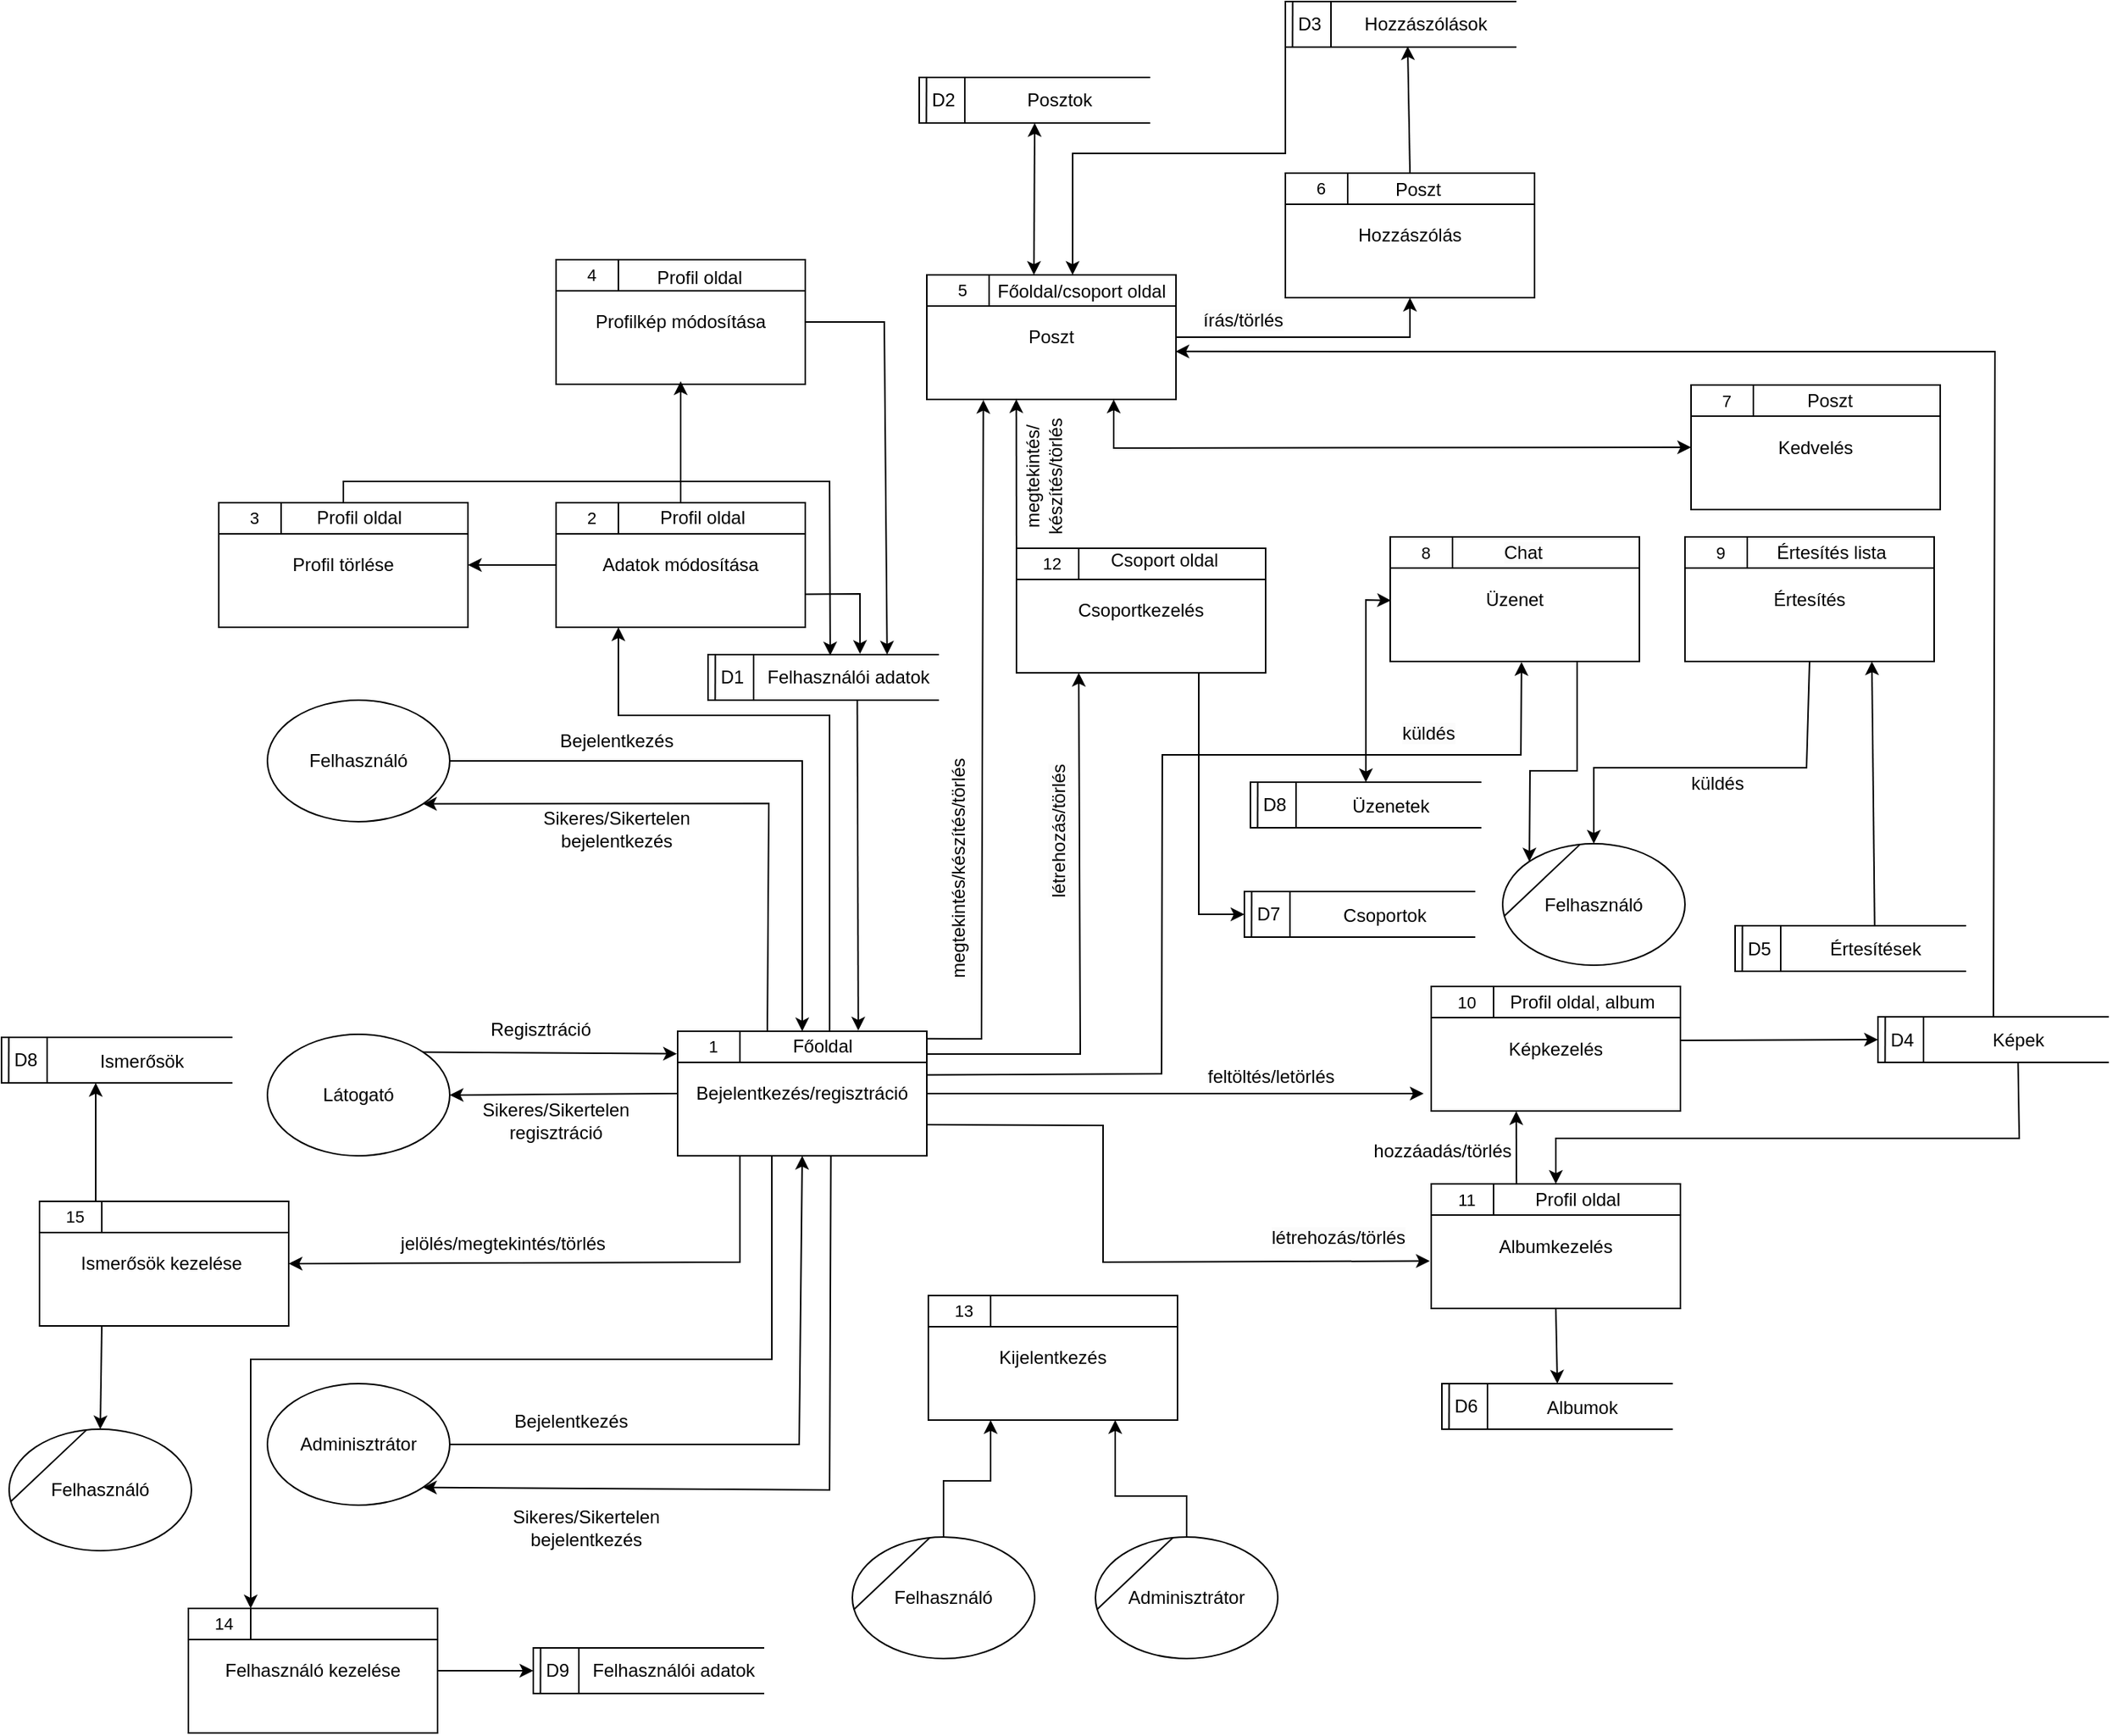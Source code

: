 <mxfile version="24.0.1" type="device">
  <diagram name="Page-1" id="Medhr9GFyUbLVrKzv1-r">
    <mxGraphModel dx="552" dy="1198" grid="1" gridSize="1" guides="1" tooltips="1" connect="1" arrows="1" fold="1" page="1" pageScale="1" pageWidth="850" pageHeight="1100" math="0" shadow="0">
      <root>
        <mxCell id="0" />
        <mxCell id="1" parent="0" />
        <mxCell id="N_wnju_bdwXZR7Iq5atn-9" value="" style="group" vertex="1" connectable="0" parent="1">
          <mxGeometry x="2298" y="1172.003" width="164" height="82" as="geometry" />
        </mxCell>
        <mxCell id="N_wnju_bdwXZR7Iq5atn-10" value="Bejelentkezés/regisztráció" style="rounded=0;whiteSpace=wrap;html=1;" vertex="1" parent="N_wnju_bdwXZR7Iq5atn-9">
          <mxGeometry width="164" height="82" as="geometry" />
        </mxCell>
        <mxCell id="N_wnju_bdwXZR7Iq5atn-11" value="" style="endArrow=none;html=1;rounded=0;exitX=0;exitY=0.25;exitDx=0;exitDy=0;entryX=1;entryY=0.25;entryDx=0;entryDy=0;" edge="1" parent="N_wnju_bdwXZR7Iq5atn-9" source="N_wnju_bdwXZR7Iq5atn-10" target="N_wnju_bdwXZR7Iq5atn-10">
          <mxGeometry width="50" height="50" relative="1" as="geometry">
            <mxPoint x="54.667" y="68.333" as="sourcePoint" />
            <mxPoint x="123" as="targetPoint" />
          </mxGeometry>
        </mxCell>
        <mxCell id="N_wnju_bdwXZR7Iq5atn-12" value="" style="endArrow=none;html=1;rounded=0;exitX=0.25;exitY=0;exitDx=0;exitDy=0;" edge="1" parent="N_wnju_bdwXZR7Iq5atn-9" source="N_wnju_bdwXZR7Iq5atn-10">
          <mxGeometry width="50" height="50" relative="1" as="geometry">
            <mxPoint x="41" y="-6.833" as="sourcePoint" />
            <mxPoint x="41" y="20.5" as="targetPoint" />
          </mxGeometry>
        </mxCell>
        <mxCell id="N_wnju_bdwXZR7Iq5atn-13" value="&lt;font style=&quot;font-size: 11px;&quot;&gt;1&lt;/font&gt;" style="text;html=1;align=center;verticalAlign=middle;resizable=0;points=[];autosize=1;strokeColor=none;fillColor=none;" vertex="1" parent="N_wnju_bdwXZR7Iq5atn-9">
          <mxGeometry x="8" y="-5" width="30" height="30" as="geometry" />
        </mxCell>
        <mxCell id="N_wnju_bdwXZR7Iq5atn-14" value="Főoldal" style="text;html=1;align=center;verticalAlign=middle;resizable=0;points=[];autosize=1;strokeColor=none;fillColor=none;" vertex="1" parent="N_wnju_bdwXZR7Iq5atn-9">
          <mxGeometry x="66" y="-4.003" width="58" height="28" as="geometry" />
        </mxCell>
        <mxCell id="N_wnju_bdwXZR7Iq5atn-15" value="" style="group" vertex="1" connectable="0" parent="1">
          <mxGeometry x="2218" y="824.003" width="164" height="82" as="geometry" />
        </mxCell>
        <mxCell id="N_wnju_bdwXZR7Iq5atn-16" value="Adatok módosítása" style="rounded=0;whiteSpace=wrap;html=1;" vertex="1" parent="N_wnju_bdwXZR7Iq5atn-15">
          <mxGeometry width="164" height="82" as="geometry" />
        </mxCell>
        <mxCell id="N_wnju_bdwXZR7Iq5atn-17" value="" style="endArrow=none;html=1;rounded=0;exitX=0;exitY=0.25;exitDx=0;exitDy=0;entryX=1;entryY=0.25;entryDx=0;entryDy=0;" edge="1" parent="N_wnju_bdwXZR7Iq5atn-15" source="N_wnju_bdwXZR7Iq5atn-16" target="N_wnju_bdwXZR7Iq5atn-16">
          <mxGeometry width="50" height="50" relative="1" as="geometry">
            <mxPoint x="54.667" y="68.333" as="sourcePoint" />
            <mxPoint x="123" as="targetPoint" />
          </mxGeometry>
        </mxCell>
        <mxCell id="N_wnju_bdwXZR7Iq5atn-18" value="" style="endArrow=none;html=1;rounded=0;exitX=0.25;exitY=0;exitDx=0;exitDy=0;" edge="1" parent="N_wnju_bdwXZR7Iq5atn-15" source="N_wnju_bdwXZR7Iq5atn-16">
          <mxGeometry width="50" height="50" relative="1" as="geometry">
            <mxPoint x="41" y="-6.833" as="sourcePoint" />
            <mxPoint x="41" y="20.5" as="targetPoint" />
          </mxGeometry>
        </mxCell>
        <mxCell id="N_wnju_bdwXZR7Iq5atn-19" value="&lt;font style=&quot;font-size: 11px;&quot;&gt;2&lt;/font&gt;" style="text;html=1;align=center;verticalAlign=middle;resizable=0;points=[];autosize=1;strokeColor=none;fillColor=none;" vertex="1" parent="N_wnju_bdwXZR7Iq5atn-15">
          <mxGeometry x="8" y="-5" width="30" height="30" as="geometry" />
        </mxCell>
        <mxCell id="N_wnju_bdwXZR7Iq5atn-20" value="Profil oldal" style="text;html=1;align=center;verticalAlign=middle;resizable=0;points=[];autosize=1;strokeColor=none;fillColor=none;" vertex="1" parent="N_wnju_bdwXZR7Iq5atn-15">
          <mxGeometry x="58" y="-4.003" width="76" height="28" as="geometry" />
        </mxCell>
        <mxCell id="N_wnju_bdwXZR7Iq5atn-21" value="" style="group" vertex="1" connectable="0" parent="1">
          <mxGeometry x="2463" y="1346.003" width="164" height="82" as="geometry" />
        </mxCell>
        <mxCell id="N_wnju_bdwXZR7Iq5atn-22" value="Kijelentkezés" style="rounded=0;whiteSpace=wrap;html=1;" vertex="1" parent="N_wnju_bdwXZR7Iq5atn-21">
          <mxGeometry width="164" height="82" as="geometry" />
        </mxCell>
        <mxCell id="N_wnju_bdwXZR7Iq5atn-23" value="" style="endArrow=none;html=1;rounded=0;exitX=0;exitY=0.25;exitDx=0;exitDy=0;entryX=1;entryY=0.25;entryDx=0;entryDy=0;" edge="1" parent="N_wnju_bdwXZR7Iq5atn-21" source="N_wnju_bdwXZR7Iq5atn-22" target="N_wnju_bdwXZR7Iq5atn-22">
          <mxGeometry width="50" height="50" relative="1" as="geometry">
            <mxPoint x="54.667" y="68.333" as="sourcePoint" />
            <mxPoint x="123" as="targetPoint" />
          </mxGeometry>
        </mxCell>
        <mxCell id="N_wnju_bdwXZR7Iq5atn-24" value="" style="endArrow=none;html=1;rounded=0;exitX=0.25;exitY=0;exitDx=0;exitDy=0;" edge="1" parent="N_wnju_bdwXZR7Iq5atn-21" source="N_wnju_bdwXZR7Iq5atn-22">
          <mxGeometry width="50" height="50" relative="1" as="geometry">
            <mxPoint x="41" y="-6.833" as="sourcePoint" />
            <mxPoint x="41" y="20.5" as="targetPoint" />
          </mxGeometry>
        </mxCell>
        <mxCell id="N_wnju_bdwXZR7Iq5atn-25" value="&lt;font style=&quot;font-size: 11px;&quot;&gt;13&lt;/font&gt;" style="text;html=1;align=center;verticalAlign=middle;resizable=0;points=[];autosize=1;strokeColor=none;fillColor=none;" vertex="1" parent="N_wnju_bdwXZR7Iq5atn-21">
          <mxGeometry x="7" y="-4" width="32" height="28" as="geometry" />
        </mxCell>
        <mxCell id="N_wnju_bdwXZR7Iq5atn-26" value="" style="group" vertex="1" connectable="0" parent="1">
          <mxGeometry x="2462" y="674" width="184" height="82" as="geometry" />
        </mxCell>
        <mxCell id="N_wnju_bdwXZR7Iq5atn-27" value="Poszt" style="rounded=0;whiteSpace=wrap;html=1;" vertex="1" parent="N_wnju_bdwXZR7Iq5atn-26">
          <mxGeometry width="164" height="82" as="geometry" />
        </mxCell>
        <mxCell id="N_wnju_bdwXZR7Iq5atn-28" value="" style="endArrow=none;html=1;rounded=0;exitX=0;exitY=0.25;exitDx=0;exitDy=0;entryX=1;entryY=0.25;entryDx=0;entryDy=0;" edge="1" parent="N_wnju_bdwXZR7Iq5atn-26" source="N_wnju_bdwXZR7Iq5atn-27" target="N_wnju_bdwXZR7Iq5atn-27">
          <mxGeometry width="50" height="50" relative="1" as="geometry">
            <mxPoint x="54.667" y="68.333" as="sourcePoint" />
            <mxPoint x="123" as="targetPoint" />
          </mxGeometry>
        </mxCell>
        <mxCell id="N_wnju_bdwXZR7Iq5atn-29" value="" style="endArrow=none;html=1;rounded=0;exitX=0.25;exitY=0;exitDx=0;exitDy=0;" edge="1" parent="N_wnju_bdwXZR7Iq5atn-26" source="N_wnju_bdwXZR7Iq5atn-27">
          <mxGeometry width="50" height="50" relative="1" as="geometry">
            <mxPoint x="41" y="-6.833" as="sourcePoint" />
            <mxPoint x="41" y="20.5" as="targetPoint" />
          </mxGeometry>
        </mxCell>
        <mxCell id="N_wnju_bdwXZR7Iq5atn-30" value="&lt;font style=&quot;font-size: 11px;&quot;&gt;5&lt;/font&gt;" style="text;html=1;align=center;verticalAlign=middle;resizable=0;points=[];autosize=1;strokeColor=none;fillColor=none;" vertex="1" parent="N_wnju_bdwXZR7Iq5atn-26">
          <mxGeometry x="10" y="-4" width="26" height="28" as="geometry" />
        </mxCell>
        <mxCell id="N_wnju_bdwXZR7Iq5atn-31" value="Főoldal/csoport oldal" style="text;html=1;align=center;verticalAlign=middle;whiteSpace=wrap;rounded=0;" vertex="1" parent="N_wnju_bdwXZR7Iq5atn-26">
          <mxGeometry x="39" width="126" height="22" as="geometry" />
        </mxCell>
        <mxCell id="N_wnju_bdwXZR7Iq5atn-32" value="" style="group" vertex="1" connectable="0" parent="1">
          <mxGeometry x="2698" y="607" width="164" height="82" as="geometry" />
        </mxCell>
        <mxCell id="N_wnju_bdwXZR7Iq5atn-33" value="&lt;span style=&quot;text-wrap: nowrap;&quot;&gt;Hozzászólás&lt;/span&gt;" style="rounded=0;whiteSpace=wrap;html=1;" vertex="1" parent="N_wnju_bdwXZR7Iq5atn-32">
          <mxGeometry width="164" height="82" as="geometry" />
        </mxCell>
        <mxCell id="N_wnju_bdwXZR7Iq5atn-34" value="" style="endArrow=none;html=1;rounded=0;exitX=0;exitY=0.25;exitDx=0;exitDy=0;entryX=1;entryY=0.25;entryDx=0;entryDy=0;" edge="1" parent="N_wnju_bdwXZR7Iq5atn-32" source="N_wnju_bdwXZR7Iq5atn-33" target="N_wnju_bdwXZR7Iq5atn-33">
          <mxGeometry width="50" height="50" relative="1" as="geometry">
            <mxPoint x="54.667" y="68.333" as="sourcePoint" />
            <mxPoint x="123" as="targetPoint" />
          </mxGeometry>
        </mxCell>
        <mxCell id="N_wnju_bdwXZR7Iq5atn-35" value="" style="endArrow=none;html=1;rounded=0;exitX=0.25;exitY=0;exitDx=0;exitDy=0;" edge="1" parent="N_wnju_bdwXZR7Iq5atn-32" source="N_wnju_bdwXZR7Iq5atn-33">
          <mxGeometry width="50" height="50" relative="1" as="geometry">
            <mxPoint x="41" y="-6.833" as="sourcePoint" />
            <mxPoint x="41" y="20.5" as="targetPoint" />
          </mxGeometry>
        </mxCell>
        <mxCell id="N_wnju_bdwXZR7Iq5atn-36" value="&lt;font style=&quot;font-size: 11px;&quot;&gt;6&lt;/font&gt;" style="text;html=1;align=center;verticalAlign=middle;resizable=0;points=[];autosize=1;strokeColor=none;fillColor=none;" vertex="1" parent="N_wnju_bdwXZR7Iq5atn-32">
          <mxGeometry x="10" y="-4" width="26" height="28" as="geometry" />
        </mxCell>
        <mxCell id="N_wnju_bdwXZR7Iq5atn-37" value="Poszt" style="text;html=1;align=center;verticalAlign=middle;resizable=0;points=[];autosize=1;strokeColor=none;fillColor=none;" vertex="1" parent="N_wnju_bdwXZR7Iq5atn-32">
          <mxGeometry x="62" y="-3" width="50" height="28" as="geometry" />
        </mxCell>
        <mxCell id="N_wnju_bdwXZR7Iq5atn-38" value="" style="group" vertex="1" connectable="0" parent="1">
          <mxGeometry x="2965" y="746.5" width="164" height="82" as="geometry" />
        </mxCell>
        <mxCell id="N_wnju_bdwXZR7Iq5atn-39" value="Kedvelés" style="rounded=0;whiteSpace=wrap;html=1;" vertex="1" parent="N_wnju_bdwXZR7Iq5atn-38">
          <mxGeometry width="164" height="82" as="geometry" />
        </mxCell>
        <mxCell id="N_wnju_bdwXZR7Iq5atn-40" value="" style="endArrow=none;html=1;rounded=0;exitX=0;exitY=0.25;exitDx=0;exitDy=0;entryX=1;entryY=0.25;entryDx=0;entryDy=0;" edge="1" parent="N_wnju_bdwXZR7Iq5atn-38" source="N_wnju_bdwXZR7Iq5atn-39" target="N_wnju_bdwXZR7Iq5atn-39">
          <mxGeometry width="50" height="50" relative="1" as="geometry">
            <mxPoint x="54.667" y="68.333" as="sourcePoint" />
            <mxPoint x="123" as="targetPoint" />
          </mxGeometry>
        </mxCell>
        <mxCell id="N_wnju_bdwXZR7Iq5atn-41" value="" style="endArrow=none;html=1;rounded=0;exitX=0.25;exitY=0;exitDx=0;exitDy=0;" edge="1" parent="N_wnju_bdwXZR7Iq5atn-38" source="N_wnju_bdwXZR7Iq5atn-39">
          <mxGeometry width="50" height="50" relative="1" as="geometry">
            <mxPoint x="41" y="-6.833" as="sourcePoint" />
            <mxPoint x="41" y="20.5" as="targetPoint" />
          </mxGeometry>
        </mxCell>
        <mxCell id="N_wnju_bdwXZR7Iq5atn-42" value="&lt;font style=&quot;font-size: 11px;&quot;&gt;7&lt;/font&gt;" style="text;html=1;align=center;verticalAlign=middle;resizable=0;points=[];autosize=1;strokeColor=none;fillColor=none;" vertex="1" parent="N_wnju_bdwXZR7Iq5atn-38">
          <mxGeometry x="10" y="-4" width="26" height="28" as="geometry" />
        </mxCell>
        <mxCell id="N_wnju_bdwXZR7Iq5atn-43" value="Poszt" style="text;html=1;align=center;verticalAlign=middle;resizable=0;points=[];autosize=1;strokeColor=none;fillColor=none;" vertex="1" parent="N_wnju_bdwXZR7Iq5atn-38">
          <mxGeometry x="66" y="-4" width="50" height="28" as="geometry" />
        </mxCell>
        <mxCell id="N_wnju_bdwXZR7Iq5atn-44" value="" style="group" vertex="1" connectable="0" parent="1">
          <mxGeometry x="2961" y="846.5" width="164" height="82" as="geometry" />
        </mxCell>
        <mxCell id="N_wnju_bdwXZR7Iq5atn-45" value="Értesítés" style="rounded=0;whiteSpace=wrap;html=1;" vertex="1" parent="N_wnju_bdwXZR7Iq5atn-44">
          <mxGeometry width="164" height="82" as="geometry" />
        </mxCell>
        <mxCell id="N_wnju_bdwXZR7Iq5atn-46" value="" style="endArrow=none;html=1;rounded=0;exitX=0;exitY=0.25;exitDx=0;exitDy=0;entryX=1;entryY=0.25;entryDx=0;entryDy=0;" edge="1" parent="N_wnju_bdwXZR7Iq5atn-44" source="N_wnju_bdwXZR7Iq5atn-45" target="N_wnju_bdwXZR7Iq5atn-45">
          <mxGeometry width="50" height="50" relative="1" as="geometry">
            <mxPoint x="54.667" y="68.333" as="sourcePoint" />
            <mxPoint x="123" as="targetPoint" />
          </mxGeometry>
        </mxCell>
        <mxCell id="N_wnju_bdwXZR7Iq5atn-47" value="" style="endArrow=none;html=1;rounded=0;exitX=0.25;exitY=0;exitDx=0;exitDy=0;" edge="1" parent="N_wnju_bdwXZR7Iq5atn-44" source="N_wnju_bdwXZR7Iq5atn-45">
          <mxGeometry width="50" height="50" relative="1" as="geometry">
            <mxPoint x="41" y="-6.833" as="sourcePoint" />
            <mxPoint x="41" y="20.5" as="targetPoint" />
          </mxGeometry>
        </mxCell>
        <mxCell id="N_wnju_bdwXZR7Iq5atn-48" value="&lt;font style=&quot;font-size: 11px;&quot;&gt;9&lt;/font&gt;" style="text;html=1;align=center;verticalAlign=middle;resizable=0;points=[];autosize=1;strokeColor=none;fillColor=none;" vertex="1" parent="N_wnju_bdwXZR7Iq5atn-44">
          <mxGeometry x="10" y="-4" width="26" height="28" as="geometry" />
        </mxCell>
        <mxCell id="N_wnju_bdwXZR7Iq5atn-49" value="Értesítés lista" style="text;html=1;align=center;verticalAlign=middle;resizable=0;points=[];autosize=1;strokeColor=none;fillColor=none;" vertex="1" parent="N_wnju_bdwXZR7Iq5atn-44">
          <mxGeometry x="50" y="-4" width="92" height="28" as="geometry" />
        </mxCell>
        <mxCell id="N_wnju_bdwXZR7Iq5atn-50" value="" style="group" vertex="1" connectable="0" parent="1">
          <mxGeometry x="2794" y="1142.5" width="164" height="82" as="geometry" />
        </mxCell>
        <mxCell id="N_wnju_bdwXZR7Iq5atn-51" value="Képkezelés" style="rounded=0;whiteSpace=wrap;html=1;" vertex="1" parent="N_wnju_bdwXZR7Iq5atn-50">
          <mxGeometry width="164" height="82" as="geometry" />
        </mxCell>
        <mxCell id="N_wnju_bdwXZR7Iq5atn-52" value="" style="endArrow=none;html=1;rounded=0;exitX=0;exitY=0.25;exitDx=0;exitDy=0;entryX=1;entryY=0.25;entryDx=0;entryDy=0;elbow=vertical;" edge="1" parent="N_wnju_bdwXZR7Iq5atn-50" source="N_wnju_bdwXZR7Iq5atn-51" target="N_wnju_bdwXZR7Iq5atn-51">
          <mxGeometry width="50" height="50" relative="1" as="geometry">
            <mxPoint x="54.667" y="68.333" as="sourcePoint" />
            <mxPoint x="123" as="targetPoint" />
          </mxGeometry>
        </mxCell>
        <mxCell id="N_wnju_bdwXZR7Iq5atn-53" value="" style="endArrow=none;html=1;rounded=0;exitX=0.25;exitY=0;exitDx=0;exitDy=0;" edge="1" parent="N_wnju_bdwXZR7Iq5atn-50" source="N_wnju_bdwXZR7Iq5atn-51">
          <mxGeometry width="50" height="50" relative="1" as="geometry">
            <mxPoint x="41" y="-6.833" as="sourcePoint" />
            <mxPoint x="41" y="20.5" as="targetPoint" />
          </mxGeometry>
        </mxCell>
        <mxCell id="N_wnju_bdwXZR7Iq5atn-54" value="&lt;font style=&quot;font-size: 11px;&quot;&gt;10&lt;/font&gt;" style="text;html=1;align=center;verticalAlign=middle;resizable=0;points=[];autosize=1;strokeColor=none;fillColor=none;" vertex="1" parent="N_wnju_bdwXZR7Iq5atn-50">
          <mxGeometry x="7" y="-4" width="32" height="28" as="geometry" />
        </mxCell>
        <mxCell id="N_wnju_bdwXZR7Iq5atn-55" value="Profil oldal, album" style="text;html=1;align=center;verticalAlign=middle;resizable=0;points=[];autosize=1;strokeColor=none;fillColor=none;" vertex="1" parent="N_wnju_bdwXZR7Iq5atn-50">
          <mxGeometry x="42" y="-4" width="114" height="28" as="geometry" />
        </mxCell>
        <mxCell id="N_wnju_bdwXZR7Iq5atn-56" value="" style="group" vertex="1" connectable="0" parent="1">
          <mxGeometry x="2794" y="1272.5" width="164" height="82" as="geometry" />
        </mxCell>
        <mxCell id="N_wnju_bdwXZR7Iq5atn-57" value="Albumkezelés" style="rounded=0;whiteSpace=wrap;html=1;" vertex="1" parent="N_wnju_bdwXZR7Iq5atn-56">
          <mxGeometry width="164" height="82" as="geometry" />
        </mxCell>
        <mxCell id="N_wnju_bdwXZR7Iq5atn-58" value="" style="endArrow=none;html=1;rounded=0;exitX=0;exitY=0.25;exitDx=0;exitDy=0;entryX=1;entryY=0.25;entryDx=0;entryDy=0;" edge="1" parent="N_wnju_bdwXZR7Iq5atn-56" source="N_wnju_bdwXZR7Iq5atn-57" target="N_wnju_bdwXZR7Iq5atn-57">
          <mxGeometry width="50" height="50" relative="1" as="geometry">
            <mxPoint x="54.667" y="68.333" as="sourcePoint" />
            <mxPoint x="123" as="targetPoint" />
          </mxGeometry>
        </mxCell>
        <mxCell id="N_wnju_bdwXZR7Iq5atn-59" value="" style="endArrow=none;html=1;rounded=0;exitX=0.25;exitY=0;exitDx=0;exitDy=0;" edge="1" parent="N_wnju_bdwXZR7Iq5atn-56" source="N_wnju_bdwXZR7Iq5atn-57">
          <mxGeometry width="50" height="50" relative="1" as="geometry">
            <mxPoint x="41" y="-6.833" as="sourcePoint" />
            <mxPoint x="41" y="20.5" as="targetPoint" />
          </mxGeometry>
        </mxCell>
        <mxCell id="N_wnju_bdwXZR7Iq5atn-60" value="&lt;font style=&quot;font-size: 11px;&quot;&gt;11&lt;/font&gt;" style="text;html=1;align=center;verticalAlign=middle;resizable=0;points=[];autosize=1;strokeColor=none;fillColor=none;" vertex="1" parent="N_wnju_bdwXZR7Iq5atn-56">
          <mxGeometry x="8" y="-4" width="30" height="28" as="geometry" />
        </mxCell>
        <mxCell id="N_wnju_bdwXZR7Iq5atn-61" value="Profil oldal" style="text;html=1;align=center;verticalAlign=middle;resizable=0;points=[];autosize=1;strokeColor=none;fillColor=none;" vertex="1" parent="N_wnju_bdwXZR7Iq5atn-56">
          <mxGeometry x="58" y="-4" width="76" height="28" as="geometry" />
        </mxCell>
        <mxCell id="N_wnju_bdwXZR7Iq5atn-62" value="" style="group" vertex="1" connectable="0" parent="1">
          <mxGeometry x="2521" y="854" width="164" height="82" as="geometry" />
        </mxCell>
        <mxCell id="N_wnju_bdwXZR7Iq5atn-63" value="Csoportkezelés" style="rounded=0;whiteSpace=wrap;html=1;" vertex="1" parent="N_wnju_bdwXZR7Iq5atn-62">
          <mxGeometry width="164" height="82" as="geometry" />
        </mxCell>
        <mxCell id="N_wnju_bdwXZR7Iq5atn-64" value="" style="endArrow=none;html=1;rounded=0;exitX=0;exitY=0.25;exitDx=0;exitDy=0;entryX=1;entryY=0.25;entryDx=0;entryDy=0;" edge="1" parent="N_wnju_bdwXZR7Iq5atn-62" source="N_wnju_bdwXZR7Iq5atn-63" target="N_wnju_bdwXZR7Iq5atn-63">
          <mxGeometry width="50" height="50" relative="1" as="geometry">
            <mxPoint x="54.667" y="68.333" as="sourcePoint" />
            <mxPoint x="123" as="targetPoint" />
          </mxGeometry>
        </mxCell>
        <mxCell id="N_wnju_bdwXZR7Iq5atn-65" value="" style="endArrow=none;html=1;rounded=0;exitX=0.25;exitY=0;exitDx=0;exitDy=0;" edge="1" parent="N_wnju_bdwXZR7Iq5atn-62" source="N_wnju_bdwXZR7Iq5atn-63">
          <mxGeometry width="50" height="50" relative="1" as="geometry">
            <mxPoint x="41" y="-6.833" as="sourcePoint" />
            <mxPoint x="41" y="20.5" as="targetPoint" />
          </mxGeometry>
        </mxCell>
        <mxCell id="N_wnju_bdwXZR7Iq5atn-66" value="&lt;font style=&quot;font-size: 11px;&quot;&gt;12&lt;/font&gt;" style="text;html=1;align=center;verticalAlign=middle;resizable=0;points=[];autosize=1;strokeColor=none;fillColor=none;" vertex="1" parent="N_wnju_bdwXZR7Iq5atn-62">
          <mxGeometry x="7" y="-4" width="32" height="28" as="geometry" />
        </mxCell>
        <mxCell id="N_wnju_bdwXZR7Iq5atn-67" value="Csoport oldal" style="text;html=1;align=center;verticalAlign=middle;resizable=0;points=[];autosize=1;strokeColor=none;fillColor=none;" vertex="1" parent="N_wnju_bdwXZR7Iq5atn-62">
          <mxGeometry x="52" y="-6" width="90" height="28" as="geometry" />
        </mxCell>
        <mxCell id="N_wnju_bdwXZR7Iq5atn-68" value="" style="group" vertex="1" connectable="0" parent="1">
          <mxGeometry x="1878" y="1284" width="164" height="82" as="geometry" />
        </mxCell>
        <mxCell id="N_wnju_bdwXZR7Iq5atn-69" value="Ismerősök kezelése&amp;nbsp;" style="rounded=0;whiteSpace=wrap;html=1;" vertex="1" parent="N_wnju_bdwXZR7Iq5atn-68">
          <mxGeometry width="164" height="82" as="geometry" />
        </mxCell>
        <mxCell id="N_wnju_bdwXZR7Iq5atn-70" value="" style="endArrow=none;html=1;rounded=0;exitX=0;exitY=0.25;exitDx=0;exitDy=0;entryX=1;entryY=0.25;entryDx=0;entryDy=0;" edge="1" parent="N_wnju_bdwXZR7Iq5atn-68" source="N_wnju_bdwXZR7Iq5atn-69" target="N_wnju_bdwXZR7Iq5atn-69">
          <mxGeometry width="50" height="50" relative="1" as="geometry">
            <mxPoint x="54.667" y="68.333" as="sourcePoint" />
            <mxPoint x="123" as="targetPoint" />
          </mxGeometry>
        </mxCell>
        <mxCell id="N_wnju_bdwXZR7Iq5atn-71" value="" style="endArrow=none;html=1;rounded=0;exitX=0.25;exitY=0;exitDx=0;exitDy=0;" edge="1" parent="N_wnju_bdwXZR7Iq5atn-68" source="N_wnju_bdwXZR7Iq5atn-69">
          <mxGeometry width="50" height="50" relative="1" as="geometry">
            <mxPoint x="41" y="-6.833" as="sourcePoint" />
            <mxPoint x="41" y="20.5" as="targetPoint" />
          </mxGeometry>
        </mxCell>
        <mxCell id="N_wnju_bdwXZR7Iq5atn-72" value="&lt;font style=&quot;font-size: 11px;&quot;&gt;15&lt;/font&gt;" style="text;html=1;align=center;verticalAlign=middle;resizable=0;points=[];autosize=1;strokeColor=none;fillColor=none;" vertex="1" parent="N_wnju_bdwXZR7Iq5atn-68">
          <mxGeometry x="7" y="-4" width="32" height="28" as="geometry" />
        </mxCell>
        <mxCell id="N_wnju_bdwXZR7Iq5atn-73" value="" style="group" vertex="1" connectable="0" parent="1">
          <mxGeometry x="2767" y="846.5" width="164" height="82" as="geometry" />
        </mxCell>
        <mxCell id="N_wnju_bdwXZR7Iq5atn-74" value="Üzenet" style="rounded=0;whiteSpace=wrap;html=1;" vertex="1" parent="N_wnju_bdwXZR7Iq5atn-73">
          <mxGeometry width="164" height="82" as="geometry" />
        </mxCell>
        <mxCell id="N_wnju_bdwXZR7Iq5atn-75" value="" style="endArrow=none;html=1;rounded=0;exitX=0;exitY=0.25;exitDx=0;exitDy=0;entryX=1;entryY=0.25;entryDx=0;entryDy=0;" edge="1" parent="N_wnju_bdwXZR7Iq5atn-73" source="N_wnju_bdwXZR7Iq5atn-74" target="N_wnju_bdwXZR7Iq5atn-74">
          <mxGeometry width="50" height="50" relative="1" as="geometry">
            <mxPoint x="54.667" y="68.333" as="sourcePoint" />
            <mxPoint x="123" as="targetPoint" />
          </mxGeometry>
        </mxCell>
        <mxCell id="N_wnju_bdwXZR7Iq5atn-76" value="" style="endArrow=none;html=1;rounded=0;exitX=0.25;exitY=0;exitDx=0;exitDy=0;" edge="1" parent="N_wnju_bdwXZR7Iq5atn-73" source="N_wnju_bdwXZR7Iq5atn-74">
          <mxGeometry width="50" height="50" relative="1" as="geometry">
            <mxPoint x="41" y="-6.833" as="sourcePoint" />
            <mxPoint x="41" y="20.5" as="targetPoint" />
          </mxGeometry>
        </mxCell>
        <mxCell id="N_wnju_bdwXZR7Iq5atn-77" value="&lt;font style=&quot;font-size: 11px;&quot;&gt;8&lt;/font&gt;" style="text;html=1;align=center;verticalAlign=middle;resizable=0;points=[];autosize=1;strokeColor=none;fillColor=none;" vertex="1" parent="N_wnju_bdwXZR7Iq5atn-73">
          <mxGeometry x="10" y="-4" width="26" height="28" as="geometry" />
        </mxCell>
        <mxCell id="N_wnju_bdwXZR7Iq5atn-78" value="&lt;span style=&quot;color: rgb(0, 0, 0); font-family: Helvetica; font-size: 12px; font-style: normal; font-variant-ligatures: normal; font-variant-caps: normal; font-weight: 400; letter-spacing: normal; orphans: 2; text-align: center; text-indent: 0px; text-transform: none; widows: 2; word-spacing: 0px; -webkit-text-stroke-width: 0px; white-space: nowrap; background-color: rgb(251, 251, 251); text-decoration-thickness: initial; text-decoration-style: initial; text-decoration-color: initial; display: inline !important; float: none;&quot;&gt;Chat&lt;/span&gt;" style="text;whiteSpace=wrap;html=1;" vertex="1" parent="N_wnju_bdwXZR7Iq5atn-73">
          <mxGeometry x="73.48" y="-4" width="52" height="30" as="geometry" />
        </mxCell>
        <mxCell id="N_wnju_bdwXZR7Iq5atn-79" value="Felhasználó" style="ellipse;whiteSpace=wrap;html=1;" vertex="1" parent="1">
          <mxGeometry x="2028" y="954" width="120" height="80" as="geometry" />
        </mxCell>
        <mxCell id="N_wnju_bdwXZR7Iq5atn-80" value="Látogató" style="ellipse;whiteSpace=wrap;html=1;" vertex="1" parent="1">
          <mxGeometry x="2028" y="1174" width="120" height="80" as="geometry" />
        </mxCell>
        <mxCell id="N_wnju_bdwXZR7Iq5atn-81" value="Adminisztrátor" style="ellipse;whiteSpace=wrap;html=1;" vertex="1" parent="1">
          <mxGeometry x="2028" y="1404" width="120" height="80" as="geometry" />
        </mxCell>
        <mxCell id="N_wnju_bdwXZR7Iq5atn-82" value="" style="endArrow=classic;html=1;rounded=0;exitX=1;exitY=0.5;exitDx=0;exitDy=0;entryX=0.5;entryY=0;entryDx=0;entryDy=0;" edge="1" parent="1" source="N_wnju_bdwXZR7Iq5atn-79" target="N_wnju_bdwXZR7Iq5atn-10">
          <mxGeometry width="50" height="50" relative="1" as="geometry">
            <mxPoint x="2338" y="1004" as="sourcePoint" />
            <mxPoint x="2388" y="954" as="targetPoint" />
            <Array as="points">
              <mxPoint x="2380" y="994" />
            </Array>
          </mxGeometry>
        </mxCell>
        <mxCell id="N_wnju_bdwXZR7Iq5atn-83" value="" style="endArrow=classic;html=1;rounded=0;exitX=1;exitY=0;exitDx=0;exitDy=0;entryX=-0.003;entryY=0.181;entryDx=0;entryDy=0;entryPerimeter=0;" edge="1" parent="1" source="N_wnju_bdwXZR7Iq5atn-80" target="N_wnju_bdwXZR7Iq5atn-10">
          <mxGeometry width="50" height="50" relative="1" as="geometry">
            <mxPoint x="2148" y="1194" as="sourcePoint" />
            <mxPoint x="2298" y="1194.003" as="targetPoint" />
          </mxGeometry>
        </mxCell>
        <mxCell id="N_wnju_bdwXZR7Iq5atn-84" value="" style="endArrow=classic;html=1;rounded=0;exitX=1;exitY=0.5;exitDx=0;exitDy=0;entryX=0.5;entryY=1;entryDx=0;entryDy=0;" edge="1" parent="1" source="N_wnju_bdwXZR7Iq5atn-81" target="N_wnju_bdwXZR7Iq5atn-10">
          <mxGeometry width="50" height="50" relative="1" as="geometry">
            <mxPoint x="2248" y="1514" as="sourcePoint" />
            <mxPoint x="2298" y="1464" as="targetPoint" />
            <Array as="points">
              <mxPoint x="2378" y="1444" />
            </Array>
          </mxGeometry>
        </mxCell>
        <mxCell id="N_wnju_bdwXZR7Iq5atn-85" value="" style="group" vertex="1" connectable="0" parent="1">
          <mxGeometry x="2318" y="924" width="157" height="30.0" as="geometry" />
        </mxCell>
        <mxCell id="N_wnju_bdwXZR7Iq5atn-86" value="&amp;nbsp;D1" style="html=1;dashed=0;whiteSpace=wrap;shape=mxgraph.dfd.dataStoreID;align=left;spacingLeft=3;points=[[0,0],[0.5,0],[1,0],[0,0.5],[1,0.5],[0,1],[0.5,1],[1,1]];" vertex="1" parent="N_wnju_bdwXZR7Iq5atn-85">
          <mxGeometry width="152" height="30" as="geometry" />
        </mxCell>
        <mxCell id="N_wnju_bdwXZR7Iq5atn-87" value="" style="endArrow=none;html=1;rounded=0;entryX=0.078;entryY=0.005;entryDx=0;entryDy=0;entryPerimeter=0;exitX=0.077;exitY=1.001;exitDx=0;exitDy=0;exitPerimeter=0;" edge="1" parent="N_wnju_bdwXZR7Iq5atn-85">
          <mxGeometry width="50" height="50" relative="1" as="geometry">
            <mxPoint x="4.7" y="30.0" as="sourcePoint" />
            <mxPoint x="4.8" y="0.12" as="targetPoint" />
          </mxGeometry>
        </mxCell>
        <mxCell id="N_wnju_bdwXZR7Iq5atn-88" value="Felhasználói adatok" style="text;html=1;align=center;verticalAlign=middle;resizable=0;points=[];autosize=1;strokeColor=none;fillColor=none;" vertex="1" parent="N_wnju_bdwXZR7Iq5atn-85">
          <mxGeometry x="27" width="130" height="30" as="geometry" />
        </mxCell>
        <mxCell id="N_wnju_bdwXZR7Iq5atn-89" value="Bejelentkezés" style="text;html=1;align=center;verticalAlign=middle;whiteSpace=wrap;rounded=0;" vertex="1" parent="1">
          <mxGeometry x="2228" y="966" width="60" height="30" as="geometry" />
        </mxCell>
        <mxCell id="N_wnju_bdwXZR7Iq5atn-90" value="Bejelentkezés" style="text;html=1;align=center;verticalAlign=middle;whiteSpace=wrap;rounded=0;" vertex="1" parent="1">
          <mxGeometry x="2198" y="1414" width="60" height="30" as="geometry" />
        </mxCell>
        <mxCell id="N_wnju_bdwXZR7Iq5atn-91" value="Regisztráció" style="text;html=1;align=center;verticalAlign=middle;whiteSpace=wrap;rounded=0;" vertex="1" parent="1">
          <mxGeometry x="2178" y="1156" width="60" height="30" as="geometry" />
        </mxCell>
        <mxCell id="N_wnju_bdwXZR7Iq5atn-92" value="" style="endArrow=classic;html=1;rounded=0;exitX=0.36;exitY=-0.004;exitDx=0;exitDy=0;exitPerimeter=0;entryX=1;entryY=1;entryDx=0;entryDy=0;" edge="1" parent="1" source="N_wnju_bdwXZR7Iq5atn-10" target="N_wnju_bdwXZR7Iq5atn-79">
          <mxGeometry width="50" height="50" relative="1" as="geometry">
            <mxPoint x="2328" y="1154" as="sourcePoint" />
            <mxPoint x="2378" y="1104" as="targetPoint" />
            <Array as="points">
              <mxPoint x="2358" y="1022" />
            </Array>
          </mxGeometry>
        </mxCell>
        <mxCell id="N_wnju_bdwXZR7Iq5atn-93" value="Sikeres/Sikertelen bejelentkezés" style="text;html=1;align=center;verticalAlign=middle;whiteSpace=wrap;rounded=0;" vertex="1" parent="1">
          <mxGeometry x="2228" y="1024" width="60" height="30" as="geometry" />
        </mxCell>
        <mxCell id="N_wnju_bdwXZR7Iq5atn-94" value="Sikeres/Sikertelen bejelentkezés" style="text;html=1;align=center;verticalAlign=middle;whiteSpace=wrap;rounded=0;" vertex="1" parent="1">
          <mxGeometry x="2208" y="1484" width="60" height="30" as="geometry" />
        </mxCell>
        <mxCell id="N_wnju_bdwXZR7Iq5atn-95" value="" style="endArrow=classic;html=1;rounded=0;exitX=0.615;exitY=0.998;exitDx=0;exitDy=0;entryX=1;entryY=1;entryDx=0;entryDy=0;exitPerimeter=0;" edge="1" parent="1" source="N_wnju_bdwXZR7Iq5atn-10" target="N_wnju_bdwXZR7Iq5atn-81">
          <mxGeometry width="50" height="50" relative="1" as="geometry">
            <mxPoint x="2448" y="1324" as="sourcePoint" />
            <mxPoint x="2218" y="1454" as="targetPoint" />
            <Array as="points">
              <mxPoint x="2398" y="1474" />
            </Array>
          </mxGeometry>
        </mxCell>
        <mxCell id="N_wnju_bdwXZR7Iq5atn-96" value="" style="endArrow=classic;html=1;rounded=0;exitX=0;exitY=0.5;exitDx=0;exitDy=0;entryX=1;entryY=0.5;entryDx=0;entryDy=0;" edge="1" parent="1" source="N_wnju_bdwXZR7Iq5atn-10" target="N_wnju_bdwXZR7Iq5atn-80">
          <mxGeometry width="50" height="50" relative="1" as="geometry">
            <mxPoint x="2228" y="1324" as="sourcePoint" />
            <mxPoint x="2278" y="1274" as="targetPoint" />
          </mxGeometry>
        </mxCell>
        <mxCell id="N_wnju_bdwXZR7Iq5atn-97" value="Sikeres/Sikertelen regisztráció" style="text;html=1;align=center;verticalAlign=middle;whiteSpace=wrap;rounded=0;" vertex="1" parent="1">
          <mxGeometry x="2188" y="1216" width="60" height="30" as="geometry" />
        </mxCell>
        <mxCell id="N_wnju_bdwXZR7Iq5atn-98" value="" style="endArrow=classic;html=1;rounded=0;exitX=0.61;exitY=-0.005;exitDx=0;exitDy=0;entryX=0.25;entryY=1;entryDx=0;entryDy=0;exitPerimeter=0;" edge="1" parent="1" source="N_wnju_bdwXZR7Iq5atn-10" target="N_wnju_bdwXZR7Iq5atn-16">
          <mxGeometry width="50" height="50" relative="1" as="geometry">
            <mxPoint x="2498" y="1154" as="sourcePoint" />
            <mxPoint x="2418" y="974" as="targetPoint" />
            <Array as="points">
              <mxPoint x="2398" y="964" />
              <mxPoint x="2259" y="964" />
            </Array>
          </mxGeometry>
        </mxCell>
        <mxCell id="N_wnju_bdwXZR7Iq5atn-99" value="" style="group" vertex="1" connectable="0" parent="1">
          <mxGeometry x="2573" y="1505" width="120" height="80" as="geometry" />
        </mxCell>
        <mxCell id="N_wnju_bdwXZR7Iq5atn-100" value="Adminisztrátor" style="ellipse;whiteSpace=wrap;html=1;" vertex="1" parent="N_wnju_bdwXZR7Iq5atn-99">
          <mxGeometry width="120" height="80" as="geometry" />
        </mxCell>
        <mxCell id="N_wnju_bdwXZR7Iq5atn-101" value="" style="endArrow=none;html=1;rounded=0;exitX=0.009;exitY=0.595;exitDx=0;exitDy=0;exitPerimeter=0;entryX=0.426;entryY=0.004;entryDx=0;entryDy=0;entryPerimeter=0;" edge="1" parent="N_wnju_bdwXZR7Iq5atn-99" source="N_wnju_bdwXZR7Iq5atn-100" target="N_wnju_bdwXZR7Iq5atn-100">
          <mxGeometry width="50" height="50" relative="1" as="geometry">
            <mxPoint y="50" as="sourcePoint" />
            <mxPoint x="50" as="targetPoint" />
          </mxGeometry>
        </mxCell>
        <mxCell id="N_wnju_bdwXZR7Iq5atn-102" value="" style="group" vertex="1" connectable="0" parent="1">
          <mxGeometry x="2413" y="1505" width="120" height="80" as="geometry" />
        </mxCell>
        <mxCell id="N_wnju_bdwXZR7Iq5atn-103" value="Felhasználó" style="ellipse;whiteSpace=wrap;html=1;" vertex="1" parent="N_wnju_bdwXZR7Iq5atn-102">
          <mxGeometry width="120" height="80" as="geometry" />
        </mxCell>
        <mxCell id="N_wnju_bdwXZR7Iq5atn-104" value="" style="endArrow=none;html=1;rounded=0;exitX=0.009;exitY=0.595;exitDx=0;exitDy=0;exitPerimeter=0;entryX=0.426;entryY=0.004;entryDx=0;entryDy=0;entryPerimeter=0;" edge="1" parent="N_wnju_bdwXZR7Iq5atn-102" source="N_wnju_bdwXZR7Iq5atn-103" target="N_wnju_bdwXZR7Iq5atn-103">
          <mxGeometry width="50" height="50" relative="1" as="geometry">
            <mxPoint y="50" as="sourcePoint" />
            <mxPoint x="50" as="targetPoint" />
          </mxGeometry>
        </mxCell>
        <mxCell id="N_wnju_bdwXZR7Iq5atn-105" value="" style="endArrow=classic;html=1;rounded=0;exitX=0.5;exitY=0;exitDx=0;exitDy=0;entryX=0.25;entryY=1;entryDx=0;entryDy=0;" edge="1" parent="1" source="N_wnju_bdwXZR7Iq5atn-103" target="N_wnju_bdwXZR7Iq5atn-22">
          <mxGeometry width="50" height="50" relative="1" as="geometry">
            <mxPoint x="2513" y="1498" as="sourcePoint" />
            <mxPoint x="2563" y="1448" as="targetPoint" />
            <Array as="points">
              <mxPoint x="2473" y="1468" />
              <mxPoint x="2504" y="1468" />
            </Array>
          </mxGeometry>
        </mxCell>
        <mxCell id="N_wnju_bdwXZR7Iq5atn-106" value="" style="endArrow=classic;html=1;rounded=0;exitX=0.5;exitY=0;exitDx=0;exitDy=0;entryX=0.75;entryY=1;entryDx=0;entryDy=0;" edge="1" parent="1" source="N_wnju_bdwXZR7Iq5atn-100" target="N_wnju_bdwXZR7Iq5atn-22">
          <mxGeometry width="50" height="50" relative="1" as="geometry">
            <mxPoint x="2563" y="1508" as="sourcePoint" />
            <mxPoint x="2613" y="1458" as="targetPoint" />
            <Array as="points">
              <mxPoint x="2633" y="1478" />
              <mxPoint x="2586" y="1478" />
            </Array>
          </mxGeometry>
        </mxCell>
        <mxCell id="N_wnju_bdwXZR7Iq5atn-107" value="" style="endArrow=classic;html=1;rounded=0;exitX=0.548;exitY=1.012;exitDx=0;exitDy=0;exitPerimeter=0;entryX=0.725;entryY=-0.006;entryDx=0;entryDy=0;entryPerimeter=0;" edge="1" parent="1" source="N_wnju_bdwXZR7Iq5atn-88" target="N_wnju_bdwXZR7Iq5atn-10">
          <mxGeometry width="50" height="50" relative="1" as="geometry">
            <mxPoint x="2428" y="1024" as="sourcePoint" />
            <mxPoint x="2478" y="974" as="targetPoint" />
          </mxGeometry>
        </mxCell>
        <mxCell id="N_wnju_bdwXZR7Iq5atn-108" value="" style="endArrow=classic;html=1;rounded=0;exitX=1.002;exitY=0.735;exitDx=0;exitDy=0;entryX=0.562;entryY=-0.015;entryDx=0;entryDy=0;entryPerimeter=0;exitPerimeter=0;" edge="1" parent="1" source="N_wnju_bdwXZR7Iq5atn-16" target="N_wnju_bdwXZR7Iq5atn-88">
          <mxGeometry width="50" height="50" relative="1" as="geometry">
            <mxPoint x="2438" y="894" as="sourcePoint" />
            <mxPoint x="2488" y="844" as="targetPoint" />
            <Array as="points">
              <mxPoint x="2418" y="884" />
            </Array>
          </mxGeometry>
        </mxCell>
        <mxCell id="N_wnju_bdwXZR7Iq5atn-109" value="" style="group" vertex="1" connectable="0" parent="1">
          <mxGeometry x="2218" y="664" width="164" height="82" as="geometry" />
        </mxCell>
        <mxCell id="N_wnju_bdwXZR7Iq5atn-110" value="Profilkép módosítása" style="rounded=0;whiteSpace=wrap;html=1;" vertex="1" parent="N_wnju_bdwXZR7Iq5atn-109">
          <mxGeometry width="164" height="82" as="geometry" />
        </mxCell>
        <mxCell id="N_wnju_bdwXZR7Iq5atn-111" value="" style="endArrow=none;html=1;rounded=0;exitX=0;exitY=0.25;exitDx=0;exitDy=0;entryX=1;entryY=0.25;entryDx=0;entryDy=0;" edge="1" parent="N_wnju_bdwXZR7Iq5atn-109" source="N_wnju_bdwXZR7Iq5atn-110" target="N_wnju_bdwXZR7Iq5atn-110">
          <mxGeometry width="50" height="50" relative="1" as="geometry">
            <mxPoint x="54.667" y="68.333" as="sourcePoint" />
            <mxPoint x="123" as="targetPoint" />
          </mxGeometry>
        </mxCell>
        <mxCell id="N_wnju_bdwXZR7Iq5atn-112" value="" style="endArrow=none;html=1;rounded=0;exitX=0.25;exitY=0;exitDx=0;exitDy=0;" edge="1" parent="N_wnju_bdwXZR7Iq5atn-109" source="N_wnju_bdwXZR7Iq5atn-110">
          <mxGeometry width="50" height="50" relative="1" as="geometry">
            <mxPoint x="41" y="-6.833" as="sourcePoint" />
            <mxPoint x="41" y="20.5" as="targetPoint" />
          </mxGeometry>
        </mxCell>
        <mxCell id="N_wnju_bdwXZR7Iq5atn-113" value="&lt;font style=&quot;font-size: 11px;&quot;&gt;4&lt;/font&gt;" style="text;html=1;align=center;verticalAlign=middle;resizable=0;points=[];autosize=1;strokeColor=none;fillColor=none;" vertex="1" parent="N_wnju_bdwXZR7Iq5atn-109">
          <mxGeometry x="10" y="-4" width="26" height="28" as="geometry" />
        </mxCell>
        <mxCell id="N_wnju_bdwXZR7Iq5atn-114" value="Profil oldal" style="text;html=1;align=center;verticalAlign=middle;resizable=0;points=[];autosize=1;strokeColor=none;fillColor=none;" vertex="1" parent="N_wnju_bdwXZR7Iq5atn-109">
          <mxGeometry x="56" y="-2" width="76" height="28" as="geometry" />
        </mxCell>
        <mxCell id="N_wnju_bdwXZR7Iq5atn-115" value="" style="endArrow=classic;html=1;rounded=0;exitX=0.5;exitY=0;exitDx=0;exitDy=0;" edge="1" parent="1" source="N_wnju_bdwXZR7Iq5atn-16">
          <mxGeometry width="50" height="50" relative="1" as="geometry">
            <mxPoint x="2538" y="764" as="sourcePoint" />
            <mxPoint x="2300" y="744" as="targetPoint" />
          </mxGeometry>
        </mxCell>
        <mxCell id="N_wnju_bdwXZR7Iq5atn-116" value="" style="endArrow=classic;html=1;rounded=0;exitX=1;exitY=0.5;exitDx=0;exitDy=0;" edge="1" parent="1" source="N_wnju_bdwXZR7Iq5atn-110">
          <mxGeometry width="50" height="50" relative="1" as="geometry">
            <mxPoint x="2408" y="705" as="sourcePoint" />
            <mxPoint x="2435.872" y="924" as="targetPoint" />
            <Array as="points">
              <mxPoint x="2434" y="705" />
            </Array>
          </mxGeometry>
        </mxCell>
        <mxCell id="N_wnju_bdwXZR7Iq5atn-117" value="" style="endArrow=classic;html=1;rounded=0;entryX=0.227;entryY=1.004;entryDx=0;entryDy=0;exitX=1;exitY=0.059;exitDx=0;exitDy=0;exitPerimeter=0;entryPerimeter=0;" edge="1" parent="1" source="N_wnju_bdwXZR7Iq5atn-10" target="N_wnju_bdwXZR7Iq5atn-27">
          <mxGeometry width="50" height="50" relative="1" as="geometry">
            <mxPoint x="2508" y="1134" as="sourcePoint" />
            <mxPoint x="2558" y="1084" as="targetPoint" />
            <Array as="points">
              <mxPoint x="2498" y="1177" />
            </Array>
          </mxGeometry>
        </mxCell>
        <mxCell id="N_wnju_bdwXZR7Iq5atn-118" value="&lt;span style=&quot;text-wrap: wrap;&quot;&gt;megtekintés/készítés/törlés&lt;/span&gt;" style="text;html=1;align=center;verticalAlign=middle;resizable=0;points=[];autosize=1;strokeColor=none;fillColor=none;rotation=-90;" vertex="1" parent="1">
          <mxGeometry x="2398" y="1050" width="170" height="30" as="geometry" />
        </mxCell>
        <mxCell id="N_wnju_bdwXZR7Iq5atn-119" value="" style="group" vertex="1" connectable="0" parent="1">
          <mxGeometry x="2457" y="544" width="157" height="30.0" as="geometry" />
        </mxCell>
        <mxCell id="N_wnju_bdwXZR7Iq5atn-120" value="&amp;nbsp;D2" style="html=1;dashed=0;whiteSpace=wrap;shape=mxgraph.dfd.dataStoreID;align=left;spacingLeft=3;points=[[0,0],[0.5,0],[1,0],[0,0.5],[1,0.5],[0,1],[0.5,1],[1,1]];" vertex="1" parent="N_wnju_bdwXZR7Iq5atn-119">
          <mxGeometry width="152" height="30" as="geometry" />
        </mxCell>
        <mxCell id="N_wnju_bdwXZR7Iq5atn-121" value="" style="endArrow=none;html=1;rounded=0;entryX=0.078;entryY=0.005;entryDx=0;entryDy=0;entryPerimeter=0;exitX=0.077;exitY=1.001;exitDx=0;exitDy=0;exitPerimeter=0;" edge="1" parent="N_wnju_bdwXZR7Iq5atn-119">
          <mxGeometry width="50" height="50" relative="1" as="geometry">
            <mxPoint x="4.7" y="30.0" as="sourcePoint" />
            <mxPoint x="4.8" y="0.12" as="targetPoint" />
          </mxGeometry>
        </mxCell>
        <mxCell id="N_wnju_bdwXZR7Iq5atn-122" value="Posztok" style="text;html=1;align=center;verticalAlign=middle;resizable=0;points=[];autosize=1;strokeColor=none;fillColor=none;" vertex="1" parent="N_wnju_bdwXZR7Iq5atn-119">
          <mxGeometry x="57" width="70" height="30" as="geometry" />
        </mxCell>
        <mxCell id="N_wnju_bdwXZR7Iq5atn-123" value="" style="group" vertex="1" connectable="0" parent="1">
          <mxGeometry x="2698" y="494" width="157" height="30.0" as="geometry" />
        </mxCell>
        <mxCell id="N_wnju_bdwXZR7Iq5atn-124" value="&amp;nbsp;D3" style="html=1;dashed=0;whiteSpace=wrap;shape=mxgraph.dfd.dataStoreID;align=left;spacingLeft=3;points=[[0,0],[0.5,0],[1,0],[0,0.5],[1,0.5],[0,1],[0.5,1],[1,1]];" vertex="1" parent="N_wnju_bdwXZR7Iq5atn-123">
          <mxGeometry width="152" height="30" as="geometry" />
        </mxCell>
        <mxCell id="N_wnju_bdwXZR7Iq5atn-125" value="" style="endArrow=none;html=1;rounded=0;entryX=0.078;entryY=0.005;entryDx=0;entryDy=0;entryPerimeter=0;exitX=0.077;exitY=1.001;exitDx=0;exitDy=0;exitPerimeter=0;" edge="1" parent="N_wnju_bdwXZR7Iq5atn-123">
          <mxGeometry width="50" height="50" relative="1" as="geometry">
            <mxPoint x="4.7" y="30.0" as="sourcePoint" />
            <mxPoint x="4.8" y="0.12" as="targetPoint" />
          </mxGeometry>
        </mxCell>
        <mxCell id="N_wnju_bdwXZR7Iq5atn-126" value="Hozzászólások" style="text;html=1;align=center;verticalAlign=middle;resizable=0;points=[];autosize=1;strokeColor=none;fillColor=none;" vertex="1" parent="N_wnju_bdwXZR7Iq5atn-123">
          <mxGeometry x="42" y="1" width="100" height="28" as="geometry" />
        </mxCell>
        <mxCell id="N_wnju_bdwXZR7Iq5atn-127" value="" style="endArrow=classic;html=1;rounded=0;entryX=0.385;entryY=1.017;entryDx=0;entryDy=0;entryPerimeter=0;exitX=0.5;exitY=0;exitDx=0;exitDy=0;" edge="1" parent="1" source="N_wnju_bdwXZR7Iq5atn-33" target="N_wnju_bdwXZR7Iq5atn-126">
          <mxGeometry width="50" height="50" relative="1" as="geometry">
            <mxPoint x="2780.31" y="604.99" as="sourcePoint" />
            <mxPoint x="2779.69" y="544.0" as="targetPoint" />
          </mxGeometry>
        </mxCell>
        <mxCell id="N_wnju_bdwXZR7Iq5atn-128" value="" style="endArrow=classic;html=1;rounded=0;exitX=0;exitY=0.5;exitDx=0;exitDy=0;entryX=0.585;entryY=0;entryDx=0;entryDy=0;entryPerimeter=0;" edge="1" parent="1" source="N_wnju_bdwXZR7Iq5atn-124" target="N_wnju_bdwXZR7Iq5atn-27">
          <mxGeometry width="50" height="50" relative="1" as="geometry">
            <mxPoint x="2598" y="414" as="sourcePoint" />
            <mxPoint x="2648" y="364" as="targetPoint" />
            <Array as="points">
              <mxPoint x="2698" y="594" />
              <mxPoint x="2558" y="594" />
            </Array>
          </mxGeometry>
        </mxCell>
        <mxCell id="N_wnju_bdwXZR7Iq5atn-129" value="" style="endArrow=classic;html=1;rounded=0;exitX=1.009;exitY=0.155;exitDx=0;exitDy=0;entryX=0.527;entryY=1.005;entryDx=0;entryDy=0;exitPerimeter=0;entryPerimeter=0;" edge="1" parent="1" target="N_wnju_bdwXZR7Iq5atn-74">
          <mxGeometry width="50" height="50" relative="1" as="geometry">
            <mxPoint x="2461.996" y="1200.713" as="sourcePoint" />
            <mxPoint x="2616.52" y="1210" as="targetPoint" />
            <Array as="points">
              <mxPoint x="2616.52" y="1200" />
              <mxPoint x="2617" y="990" />
              <mxPoint x="2853" y="990" />
            </Array>
          </mxGeometry>
        </mxCell>
        <mxCell id="N_wnju_bdwXZR7Iq5atn-130" value="" style="group" vertex="1" connectable="0" parent="1">
          <mxGeometry x="2841" y="1048.5" width="120" height="80" as="geometry" />
        </mxCell>
        <mxCell id="N_wnju_bdwXZR7Iq5atn-131" value="Felhasználó" style="ellipse;whiteSpace=wrap;html=1;" vertex="1" parent="N_wnju_bdwXZR7Iq5atn-130">
          <mxGeometry width="120" height="80" as="geometry" />
        </mxCell>
        <mxCell id="N_wnju_bdwXZR7Iq5atn-132" value="" style="endArrow=none;html=1;rounded=0;exitX=0.009;exitY=0.595;exitDx=0;exitDy=0;exitPerimeter=0;entryX=0.426;entryY=0.004;entryDx=0;entryDy=0;entryPerimeter=0;" edge="1" parent="N_wnju_bdwXZR7Iq5atn-130" source="N_wnju_bdwXZR7Iq5atn-131" target="N_wnju_bdwXZR7Iq5atn-131">
          <mxGeometry width="50" height="50" relative="1" as="geometry">
            <mxPoint y="50" as="sourcePoint" />
            <mxPoint x="50" as="targetPoint" />
          </mxGeometry>
        </mxCell>
        <mxCell id="N_wnju_bdwXZR7Iq5atn-133" value="" style="endArrow=classic;html=1;rounded=0;exitX=0.75;exitY=1;exitDx=0;exitDy=0;entryX=0;entryY=0;entryDx=0;entryDy=0;" edge="1" parent="1" source="N_wnju_bdwXZR7Iq5atn-74" target="N_wnju_bdwXZR7Iq5atn-131">
          <mxGeometry width="50" height="50" relative="1" as="geometry">
            <mxPoint x="2694" y="1002.5" as="sourcePoint" />
            <mxPoint x="2908.48" y="952.5" as="targetPoint" />
            <Array as="points">
              <mxPoint x="2890" y="1000.5" />
              <mxPoint x="2859" y="1000.5" />
            </Array>
          </mxGeometry>
        </mxCell>
        <mxCell id="N_wnju_bdwXZR7Iq5atn-134" value="" style="endArrow=classic;html=1;rounded=0;exitX=1;exitY=0.5;exitDx=0;exitDy=0;" edge="1" parent="1" source="N_wnju_bdwXZR7Iq5atn-10">
          <mxGeometry width="50" height="50" relative="1" as="geometry">
            <mxPoint x="2528" y="1304" as="sourcePoint" />
            <mxPoint x="2789" y="1213" as="targetPoint" />
          </mxGeometry>
        </mxCell>
        <mxCell id="N_wnju_bdwXZR7Iq5atn-135" value="" style="endArrow=classic;html=1;rounded=0;exitX=1;exitY=0.25;exitDx=0;exitDy=0;entryX=0;entryY=0.5;entryDx=0;entryDy=0;" edge="1" parent="1" target="N_wnju_bdwXZR7Iq5atn-137">
          <mxGeometry width="50" height="50" relative="1" as="geometry">
            <mxPoint x="2958" y="1178" as="sourcePoint" />
            <mxPoint x="3084" y="1177.5" as="targetPoint" />
          </mxGeometry>
        </mxCell>
        <mxCell id="N_wnju_bdwXZR7Iq5atn-136" value="" style="group" vertex="1" connectable="0" parent="1">
          <mxGeometry x="3088" y="1162.5" width="157" height="30.0" as="geometry" />
        </mxCell>
        <mxCell id="N_wnju_bdwXZR7Iq5atn-137" value="&amp;nbsp;D4" style="html=1;dashed=0;whiteSpace=wrap;shape=mxgraph.dfd.dataStoreID;align=left;spacingLeft=3;points=[[0,0],[0.5,0],[1,0],[0,0.5],[1,0.5],[0,1],[0.5,1],[1,1]];" vertex="1" parent="N_wnju_bdwXZR7Iq5atn-136">
          <mxGeometry width="152" height="30" as="geometry" />
        </mxCell>
        <mxCell id="N_wnju_bdwXZR7Iq5atn-138" value="" style="endArrow=none;html=1;rounded=0;entryX=0.078;entryY=0.005;entryDx=0;entryDy=0;entryPerimeter=0;exitX=0.077;exitY=1.001;exitDx=0;exitDy=0;exitPerimeter=0;" edge="1" parent="N_wnju_bdwXZR7Iq5atn-136">
          <mxGeometry width="50" height="50" relative="1" as="geometry">
            <mxPoint x="4.7" y="30.0" as="sourcePoint" />
            <mxPoint x="4.8" y="0.12" as="targetPoint" />
          </mxGeometry>
        </mxCell>
        <mxCell id="N_wnju_bdwXZR7Iq5atn-139" value="Képek" style="text;html=1;align=center;verticalAlign=middle;resizable=0;points=[];autosize=1;strokeColor=none;fillColor=none;" vertex="1" parent="N_wnju_bdwXZR7Iq5atn-136">
          <mxGeometry x="62" width="60" height="30" as="geometry" />
        </mxCell>
        <mxCell id="N_wnju_bdwXZR7Iq5atn-140" value="" style="endArrow=classic;html=1;rounded=0;exitX=1;exitY=0.75;exitDx=0;exitDy=0;entryX=-0.006;entryY=0.619;entryDx=0;entryDy=0;entryPerimeter=0;" edge="1" parent="1" source="N_wnju_bdwXZR7Iq5atn-10" target="N_wnju_bdwXZR7Iq5atn-57">
          <mxGeometry width="50" height="50" relative="1" as="geometry">
            <mxPoint x="2598" y="1294" as="sourcePoint" />
            <mxPoint x="2688" y="1324" as="targetPoint" />
            <Array as="points">
              <mxPoint x="2578" y="1234" />
              <mxPoint x="2578" y="1324" />
            </Array>
          </mxGeometry>
        </mxCell>
        <mxCell id="N_wnju_bdwXZR7Iq5atn-141" value="&lt;span style=&quot;text-align: center;&quot;&gt;feltöltés/letörlés&lt;/span&gt;" style="text;whiteSpace=wrap;html=1;" vertex="1" parent="1">
          <mxGeometry x="2645" y="1188" width="120" height="40" as="geometry" />
        </mxCell>
        <mxCell id="N_wnju_bdwXZR7Iq5atn-142" value="&lt;span style=&quot;color: rgb(0, 0, 0); font-family: Helvetica; font-size: 12px; font-style: normal; font-variant-ligatures: normal; font-variant-caps: normal; font-weight: 400; letter-spacing: normal; orphans: 2; text-align: center; text-indent: 0px; text-transform: none; widows: 2; word-spacing: 0px; -webkit-text-stroke-width: 0px; white-space: normal; background-color: rgb(251, 251, 251); text-decoration-thickness: initial; text-decoration-style: initial; text-decoration-color: initial; display: inline !important; float: none;&quot;&gt;létrehozás/törlés&lt;/span&gt;" style="text;whiteSpace=wrap;html=1;rotation=0;" vertex="1" parent="1">
          <mxGeometry x="2687" y="1294" width="120" height="40" as="geometry" />
        </mxCell>
        <mxCell id="N_wnju_bdwXZR7Iq5atn-143" value="" style="endArrow=classic;html=1;rounded=0;entryX=0.5;entryY=0;entryDx=0;entryDy=0;" edge="1" parent="1" source="N_wnju_bdwXZR7Iq5atn-139" target="N_wnju_bdwXZR7Iq5atn-57">
          <mxGeometry width="50" height="50" relative="1" as="geometry">
            <mxPoint x="3054" y="1282.5" as="sourcePoint" />
            <mxPoint x="3104" y="1232.5" as="targetPoint" />
            <Array as="points">
              <mxPoint x="3181" y="1242.5" />
              <mxPoint x="2876" y="1242.5" />
            </Array>
          </mxGeometry>
        </mxCell>
        <mxCell id="N_wnju_bdwXZR7Iq5atn-144" value="&lt;span style=&quot;color: rgb(0, 0, 0); font-family: Helvetica; font-size: 12px; font-style: normal; font-variant-ligatures: normal; font-variant-caps: normal; font-weight: 400; letter-spacing: normal; orphans: 2; text-align: center; text-indent: 0px; text-transform: none; widows: 2; word-spacing: 0px; -webkit-text-stroke-width: 0px; white-space: normal; background-color: rgb(251, 251, 251); text-decoration-thickness: initial; text-decoration-style: initial; text-decoration-color: initial; display: inline !important; float: none;&quot;&gt;létrehozás/törlés&lt;/span&gt;" style="text;whiteSpace=wrap;html=1;rotation=-90;" vertex="1" parent="1">
          <mxGeometry x="2495" y="1006" width="120" height="40" as="geometry" />
        </mxCell>
        <mxCell id="N_wnju_bdwXZR7Iq5atn-145" value="" style="endArrow=classic;html=1;rounded=0;exitX=0.25;exitY=1;exitDx=0;exitDy=0;entryX=1;entryY=0.5;entryDx=0;entryDy=0;" edge="1" parent="1" source="N_wnju_bdwXZR7Iq5atn-10" target="N_wnju_bdwXZR7Iq5atn-69">
          <mxGeometry width="50" height="50" relative="1" as="geometry">
            <mxPoint x="2248" y="1354" as="sourcePoint" />
            <mxPoint x="2298" y="1304" as="targetPoint" />
            <Array as="points">
              <mxPoint x="2339" y="1324" />
            </Array>
          </mxGeometry>
        </mxCell>
        <mxCell id="N_wnju_bdwXZR7Iq5atn-146" value="" style="endArrow=classic;html=1;rounded=0;exitX=0.25;exitY=1;exitDx=0;exitDy=0;entryX=0.5;entryY=0;entryDx=0;entryDy=0;" edge="1" parent="1" source="N_wnju_bdwXZR7Iq5atn-69" target="N_wnju_bdwXZR7Iq5atn-148">
          <mxGeometry width="50" height="50" relative="1" as="geometry">
            <mxPoint x="1888" y="1454" as="sourcePoint" />
            <mxPoint x="1960" y="1424" as="targetPoint" />
          </mxGeometry>
        </mxCell>
        <mxCell id="N_wnju_bdwXZR7Iq5atn-147" value="" style="group" vertex="1" connectable="0" parent="1">
          <mxGeometry x="1858" y="1434" width="120" height="80" as="geometry" />
        </mxCell>
        <mxCell id="N_wnju_bdwXZR7Iq5atn-148" value="Felhasználó" style="ellipse;whiteSpace=wrap;html=1;" vertex="1" parent="N_wnju_bdwXZR7Iq5atn-147">
          <mxGeometry width="120" height="80" as="geometry" />
        </mxCell>
        <mxCell id="N_wnju_bdwXZR7Iq5atn-149" value="" style="endArrow=none;html=1;rounded=0;exitX=0.009;exitY=0.595;exitDx=0;exitDy=0;exitPerimeter=0;entryX=0.426;entryY=0.004;entryDx=0;entryDy=0;entryPerimeter=0;" edge="1" parent="N_wnju_bdwXZR7Iq5atn-147" source="N_wnju_bdwXZR7Iq5atn-148" target="N_wnju_bdwXZR7Iq5atn-148">
          <mxGeometry width="50" height="50" relative="1" as="geometry">
            <mxPoint y="50" as="sourcePoint" />
            <mxPoint x="50" as="targetPoint" />
          </mxGeometry>
        </mxCell>
        <mxCell id="N_wnju_bdwXZR7Iq5atn-150" value="" style="endArrow=classic;html=1;rounded=0;exitX=0.5;exitY=1;exitDx=0;exitDy=0;entryX=0.5;entryY=0;entryDx=0;entryDy=0;" edge="1" parent="1" source="N_wnju_bdwXZR7Iq5atn-45" target="N_wnju_bdwXZR7Iq5atn-131">
          <mxGeometry width="50" height="50" relative="1" as="geometry">
            <mxPoint x="2954" y="952.5" as="sourcePoint" />
            <mxPoint x="3004" y="902.5" as="targetPoint" />
            <Array as="points">
              <mxPoint x="3041" y="998.5" />
              <mxPoint x="2945" y="998.5" />
              <mxPoint x="2901" y="998.5" />
            </Array>
          </mxGeometry>
        </mxCell>
        <mxCell id="N_wnju_bdwXZR7Iq5atn-151" value="" style="group" vertex="1" connectable="0" parent="1">
          <mxGeometry x="2994" y="1102.5" width="157" height="30.0" as="geometry" />
        </mxCell>
        <mxCell id="N_wnju_bdwXZR7Iq5atn-152" value="&amp;nbsp;D5" style="html=1;dashed=0;whiteSpace=wrap;shape=mxgraph.dfd.dataStoreID;align=left;spacingLeft=3;points=[[0,0],[0.5,0],[1,0],[0,0.5],[1,0.5],[0,1],[0.5,1],[1,1]];" vertex="1" parent="N_wnju_bdwXZR7Iq5atn-151">
          <mxGeometry width="152" height="30" as="geometry" />
        </mxCell>
        <mxCell id="N_wnju_bdwXZR7Iq5atn-153" value="" style="endArrow=none;html=1;rounded=0;entryX=0.078;entryY=0.005;entryDx=0;entryDy=0;entryPerimeter=0;exitX=0.077;exitY=1.001;exitDx=0;exitDy=0;exitPerimeter=0;" edge="1" parent="N_wnju_bdwXZR7Iq5atn-151">
          <mxGeometry width="50" height="50" relative="1" as="geometry">
            <mxPoint x="4.7" y="30.0" as="sourcePoint" />
            <mxPoint x="4.8" y="0.12" as="targetPoint" />
          </mxGeometry>
        </mxCell>
        <mxCell id="N_wnju_bdwXZR7Iq5atn-154" value="Értesítések" style="text;html=1;align=center;verticalAlign=middle;resizable=0;points=[];autosize=1;strokeColor=none;fillColor=none;" vertex="1" parent="N_wnju_bdwXZR7Iq5atn-151">
          <mxGeometry x="52" width="80" height="30" as="geometry" />
        </mxCell>
        <mxCell id="N_wnju_bdwXZR7Iq5atn-155" value="" style="group" vertex="1" connectable="0" parent="1">
          <mxGeometry x="2801" y="1404" width="157" height="30.0" as="geometry" />
        </mxCell>
        <mxCell id="N_wnju_bdwXZR7Iq5atn-156" value="&amp;nbsp;D6" style="html=1;dashed=0;whiteSpace=wrap;shape=mxgraph.dfd.dataStoreID;align=left;spacingLeft=3;points=[[0,0],[0.5,0],[1,0],[0,0.5],[1,0.5],[0,1],[0.5,1],[1,1]];" vertex="1" parent="N_wnju_bdwXZR7Iq5atn-155">
          <mxGeometry width="152" height="30" as="geometry" />
        </mxCell>
        <mxCell id="N_wnju_bdwXZR7Iq5atn-157" value="" style="endArrow=none;html=1;rounded=0;entryX=0.078;entryY=0.005;entryDx=0;entryDy=0;entryPerimeter=0;exitX=0.077;exitY=1.001;exitDx=0;exitDy=0;exitPerimeter=0;" edge="1" parent="N_wnju_bdwXZR7Iq5atn-155">
          <mxGeometry width="50" height="50" relative="1" as="geometry">
            <mxPoint x="4.7" y="30.0" as="sourcePoint" />
            <mxPoint x="4.8" y="0.12" as="targetPoint" />
          </mxGeometry>
        </mxCell>
        <mxCell id="N_wnju_bdwXZR7Iq5atn-158" value="Albumok" style="text;html=1;align=center;verticalAlign=middle;resizable=0;points=[];autosize=1;strokeColor=none;fillColor=none;" vertex="1" parent="N_wnju_bdwXZR7Iq5atn-155">
          <mxGeometry x="59" y="2" width="66" height="27" as="geometry" />
        </mxCell>
        <mxCell id="N_wnju_bdwXZR7Iq5atn-159" value="" style="endArrow=classic;html=1;rounded=0;exitX=0.5;exitY=1;exitDx=0;exitDy=0;entryX=0.5;entryY=0;entryDx=0;entryDy=0;" edge="1" parent="1" source="N_wnju_bdwXZR7Iq5atn-57" target="N_wnju_bdwXZR7Iq5atn-156">
          <mxGeometry width="50" height="50" relative="1" as="geometry">
            <mxPoint x="3012" y="1409.5" as="sourcePoint" />
            <mxPoint x="3062" y="1359.5" as="targetPoint" />
          </mxGeometry>
        </mxCell>
        <mxCell id="N_wnju_bdwXZR7Iq5atn-160" value="" style="group" vertex="1" connectable="0" parent="1">
          <mxGeometry x="2671" y="1080" width="157" height="30.0" as="geometry" />
        </mxCell>
        <mxCell id="N_wnju_bdwXZR7Iq5atn-161" value="&amp;nbsp;D7" style="html=1;dashed=0;whiteSpace=wrap;shape=mxgraph.dfd.dataStoreID;align=left;spacingLeft=3;points=[[0,0],[0.5,0],[1,0],[0,0.5],[1,0.5],[0,1],[0.5,1],[1,1]];" vertex="1" parent="N_wnju_bdwXZR7Iq5atn-160">
          <mxGeometry width="152" height="30" as="geometry" />
        </mxCell>
        <mxCell id="N_wnju_bdwXZR7Iq5atn-162" value="" style="endArrow=none;html=1;rounded=0;entryX=0.078;entryY=0.005;entryDx=0;entryDy=0;entryPerimeter=0;exitX=0.077;exitY=1.001;exitDx=0;exitDy=0;exitPerimeter=0;" edge="1" parent="N_wnju_bdwXZR7Iq5atn-160">
          <mxGeometry width="50" height="50" relative="1" as="geometry">
            <mxPoint x="4.7" y="30.0" as="sourcePoint" />
            <mxPoint x="4.8" y="0.12" as="targetPoint" />
          </mxGeometry>
        </mxCell>
        <mxCell id="N_wnju_bdwXZR7Iq5atn-163" value="Csoportok" style="text;html=1;align=center;verticalAlign=middle;resizable=0;points=[];autosize=1;strokeColor=none;fillColor=none;" vertex="1" parent="N_wnju_bdwXZR7Iq5atn-160">
          <mxGeometry x="55" y="2" width="74" height="27" as="geometry" />
        </mxCell>
        <mxCell id="N_wnju_bdwXZR7Iq5atn-164" value="" style="endArrow=classic;html=1;rounded=0;entryX=0;entryY=0.5;entryDx=0;entryDy=0;" edge="1" parent="1" target="N_wnju_bdwXZR7Iq5atn-161">
          <mxGeometry width="50" height="50" relative="1" as="geometry">
            <mxPoint x="2641" y="936" as="sourcePoint" />
            <mxPoint x="2889" y="1374" as="targetPoint" />
            <Array as="points">
              <mxPoint x="2641" y="1095" />
            </Array>
          </mxGeometry>
        </mxCell>
        <mxCell id="N_wnju_bdwXZR7Iq5atn-165" value="" style="endArrow=classic;html=1;rounded=0;exitX=1;exitY=0.5;exitDx=0;exitDy=0;entryX=0.5;entryY=1;entryDx=0;entryDy=0;" edge="1" parent="1" source="N_wnju_bdwXZR7Iq5atn-27" target="N_wnju_bdwXZR7Iq5atn-33">
          <mxGeometry width="50" height="50" relative="1" as="geometry">
            <mxPoint x="2678" y="738" as="sourcePoint" />
            <mxPoint x="2728" y="688" as="targetPoint" />
            <Array as="points">
              <mxPoint x="2780" y="715" />
            </Array>
          </mxGeometry>
        </mxCell>
        <mxCell id="N_wnju_bdwXZR7Iq5atn-166" value="" style="endArrow=classic;html=1;rounded=0;exitX=0.5;exitY=0;exitDx=0;exitDy=0;" edge="1" parent="1">
          <mxGeometry width="50" height="50" relative="1" as="geometry">
            <mxPoint x="1915" y="1284" as="sourcePoint" />
            <mxPoint x="1915" y="1206" as="targetPoint" />
          </mxGeometry>
        </mxCell>
        <mxCell id="N_wnju_bdwXZR7Iq5atn-167" value="" style="group" vertex="1" connectable="0" parent="1">
          <mxGeometry x="1853" y="1176" width="157" height="30.0" as="geometry" />
        </mxCell>
        <mxCell id="N_wnju_bdwXZR7Iq5atn-168" value="&amp;nbsp;D8" style="html=1;dashed=0;whiteSpace=wrap;shape=mxgraph.dfd.dataStoreID;align=left;spacingLeft=3;points=[[0,0],[0.5,0],[1,0],[0,0.5],[1,0.5],[0,1],[0.5,1],[1,1]];" vertex="1" parent="N_wnju_bdwXZR7Iq5atn-167">
          <mxGeometry width="152" height="30" as="geometry" />
        </mxCell>
        <mxCell id="N_wnju_bdwXZR7Iq5atn-169" value="" style="endArrow=none;html=1;rounded=0;entryX=0.078;entryY=0.005;entryDx=0;entryDy=0;entryPerimeter=0;exitX=0.077;exitY=1.001;exitDx=0;exitDy=0;exitPerimeter=0;" edge="1" parent="N_wnju_bdwXZR7Iq5atn-167">
          <mxGeometry width="50" height="50" relative="1" as="geometry">
            <mxPoint x="4.7" y="30.0" as="sourcePoint" />
            <mxPoint x="4.8" y="0.12" as="targetPoint" />
          </mxGeometry>
        </mxCell>
        <mxCell id="N_wnju_bdwXZR7Iq5atn-170" value="Ismerősök" style="text;html=1;align=center;verticalAlign=middle;resizable=0;points=[];autosize=1;strokeColor=none;fillColor=none;" vertex="1" parent="N_wnju_bdwXZR7Iq5atn-167">
          <mxGeometry x="55" y="2" width="74" height="27" as="geometry" />
        </mxCell>
        <mxCell id="N_wnju_bdwXZR7Iq5atn-171" value="" style="group" vertex="1" connectable="0" parent="1">
          <mxGeometry x="2675" y="1008" width="157" height="30.0" as="geometry" />
        </mxCell>
        <mxCell id="N_wnju_bdwXZR7Iq5atn-172" value="&amp;nbsp;D8" style="html=1;dashed=0;whiteSpace=wrap;shape=mxgraph.dfd.dataStoreID;align=left;spacingLeft=3;points=[[0,0],[0.5,0],[1,0],[0,0.5],[1,0.5],[0,1],[0.5,1],[1,1]];" vertex="1" parent="N_wnju_bdwXZR7Iq5atn-171">
          <mxGeometry width="152" height="30" as="geometry" />
        </mxCell>
        <mxCell id="N_wnju_bdwXZR7Iq5atn-173" value="" style="endArrow=none;html=1;rounded=0;entryX=0.078;entryY=0.005;entryDx=0;entryDy=0;entryPerimeter=0;exitX=0.077;exitY=1.001;exitDx=0;exitDy=0;exitPerimeter=0;" edge="1" parent="N_wnju_bdwXZR7Iq5atn-171">
          <mxGeometry width="50" height="50" relative="1" as="geometry">
            <mxPoint x="4.7" y="30.0" as="sourcePoint" />
            <mxPoint x="4.8" y="0.12" as="targetPoint" />
          </mxGeometry>
        </mxCell>
        <mxCell id="N_wnju_bdwXZR7Iq5atn-174" value="Üzenetek" style="text;html=1;align=center;verticalAlign=middle;resizable=0;points=[];autosize=1;strokeColor=none;fillColor=none;" vertex="1" parent="N_wnju_bdwXZR7Iq5atn-171">
          <mxGeometry x="57" y="2" width="70" height="27" as="geometry" />
        </mxCell>
        <mxCell id="N_wnju_bdwXZR7Iq5atn-175" value="" style="endArrow=classic;startArrow=classic;html=1;rounded=0;exitX=0.75;exitY=1;exitDx=0;exitDy=0;entryX=0;entryY=0.5;entryDx=0;entryDy=0;" edge="1" parent="1" source="N_wnju_bdwXZR7Iq5atn-27" target="N_wnju_bdwXZR7Iq5atn-39">
          <mxGeometry width="50" height="50" relative="1" as="geometry">
            <mxPoint x="2691" y="744.5" as="sourcePoint" />
            <mxPoint x="2740" y="773.5" as="targetPoint" />
            <Array as="points">
              <mxPoint x="2585" y="788" />
            </Array>
          </mxGeometry>
        </mxCell>
        <mxCell id="N_wnju_bdwXZR7Iq5atn-176" value="" style="endArrow=classic;html=1;rounded=0;exitX=0.5;exitY=0;exitDx=0;exitDy=0;entryX=0.998;entryY=0.615;entryDx=0;entryDy=0;entryPerimeter=0;" edge="1" parent="1" source="N_wnju_bdwXZR7Iq5atn-137" target="N_wnju_bdwXZR7Iq5atn-27">
          <mxGeometry width="50" height="50" relative="1" as="geometry">
            <mxPoint x="3171" y="1069.5" as="sourcePoint" />
            <mxPoint x="2732" y="724" as="targetPoint" />
            <Array as="points">
              <mxPoint x="3165" y="724.5" />
            </Array>
          </mxGeometry>
        </mxCell>
        <mxCell id="N_wnju_bdwXZR7Iq5atn-177" value="&lt;span style=&quot;text-wrap: wrap;&quot;&gt;&amp;nbsp;jelölés/megtekintés/törlés&lt;/span&gt;" style="text;html=1;align=center;verticalAlign=middle;resizable=0;points=[];autosize=1;strokeColor=none;fillColor=none;" vertex="1" parent="1">
          <mxGeometry x="2102" y="1298" width="158" height="28" as="geometry" />
        </mxCell>
        <mxCell id="N_wnju_bdwXZR7Iq5atn-178" value="&lt;span style=&quot;text-wrap: wrap;&quot;&gt;küldés&lt;/span&gt;" style="text;html=1;align=center;verticalAlign=middle;resizable=0;points=[];autosize=1;strokeColor=none;fillColor=none;" vertex="1" parent="1">
          <mxGeometry x="2955" y="994.5" width="54" height="28" as="geometry" />
        </mxCell>
        <mxCell id="N_wnju_bdwXZR7Iq5atn-179" value="&lt;span style=&quot;color: rgb(0, 0, 0); font-family: Helvetica; font-size: 12px; font-style: normal; font-variant-ligatures: normal; font-variant-caps: normal; font-weight: 400; letter-spacing: normal; orphans: 2; text-align: center; text-indent: 0px; text-transform: none; widows: 2; word-spacing: 0px; -webkit-text-stroke-width: 0px; white-space: normal; background-color: rgb(251, 251, 251); text-decoration-thickness: initial; text-decoration-style: initial; text-decoration-color: initial; display: inline !important; float: none;&quot;&gt;küldés&lt;/span&gt;" style="text;whiteSpace=wrap;html=1;rotation=0;" vertex="1" parent="1">
          <mxGeometry x="2773" y="962" width="56" height="30" as="geometry" />
        </mxCell>
        <mxCell id="N_wnju_bdwXZR7Iq5atn-180" value="&lt;span style=&quot;color: rgb(0, 0, 0); font-family: Helvetica; font-size: 12px; font-style: normal; font-variant-ligatures: normal; font-variant-caps: normal; font-weight: 400; letter-spacing: normal; orphans: 2; text-align: center; text-indent: 0px; text-transform: none; widows: 2; word-spacing: 0px; -webkit-text-stroke-width: 0px; white-space: normal; background-color: rgb(251, 251, 251); text-decoration-thickness: initial; text-decoration-style: initial; text-decoration-color: initial; display: inline !important; float: none;&quot;&gt;írás/törlés&lt;/span&gt;" style="text;whiteSpace=wrap;html=1;" vertex="1" parent="1">
          <mxGeometry x="2642" y="690" width="74" height="30" as="geometry" />
        </mxCell>
        <mxCell id="N_wnju_bdwXZR7Iq5atn-181" value="" style="endArrow=classic;html=1;rounded=0;exitX=0;exitY=0.5;exitDx=0;exitDy=0;entryX=1;entryY=0.5;entryDx=0;entryDy=0;" edge="1" parent="1" source="N_wnju_bdwXZR7Iq5atn-16" target="N_wnju_bdwXZR7Iq5atn-183">
          <mxGeometry width="50" height="50" relative="1" as="geometry">
            <mxPoint x="2116" y="894" as="sourcePoint" />
            <mxPoint x="2160" y="865" as="targetPoint" />
          </mxGeometry>
        </mxCell>
        <mxCell id="N_wnju_bdwXZR7Iq5atn-182" value="" style="group" vertex="1" connectable="0" parent="1">
          <mxGeometry x="1996" y="824.003" width="164" height="82" as="geometry" />
        </mxCell>
        <mxCell id="N_wnju_bdwXZR7Iq5atn-183" value="Profil törlése" style="rounded=0;whiteSpace=wrap;html=1;" vertex="1" parent="N_wnju_bdwXZR7Iq5atn-182">
          <mxGeometry width="164" height="82" as="geometry" />
        </mxCell>
        <mxCell id="N_wnju_bdwXZR7Iq5atn-184" value="" style="endArrow=none;html=1;rounded=0;exitX=0;exitY=0.25;exitDx=0;exitDy=0;entryX=1;entryY=0.25;entryDx=0;entryDy=0;" edge="1" parent="N_wnju_bdwXZR7Iq5atn-182" source="N_wnju_bdwXZR7Iq5atn-183" target="N_wnju_bdwXZR7Iq5atn-183">
          <mxGeometry width="50" height="50" relative="1" as="geometry">
            <mxPoint x="54.667" y="68.333" as="sourcePoint" />
            <mxPoint x="123" as="targetPoint" />
          </mxGeometry>
        </mxCell>
        <mxCell id="N_wnju_bdwXZR7Iq5atn-185" value="" style="endArrow=none;html=1;rounded=0;exitX=0.25;exitY=0;exitDx=0;exitDy=0;" edge="1" parent="N_wnju_bdwXZR7Iq5atn-182" source="N_wnju_bdwXZR7Iq5atn-183">
          <mxGeometry width="50" height="50" relative="1" as="geometry">
            <mxPoint x="41" y="-6.833" as="sourcePoint" />
            <mxPoint x="41" y="20.5" as="targetPoint" />
          </mxGeometry>
        </mxCell>
        <mxCell id="N_wnju_bdwXZR7Iq5atn-186" value="&lt;font style=&quot;font-size: 11px;&quot;&gt;3&lt;/font&gt;" style="text;html=1;align=center;verticalAlign=middle;resizable=0;points=[];autosize=1;strokeColor=none;fillColor=none;" vertex="1" parent="N_wnju_bdwXZR7Iq5atn-182">
          <mxGeometry x="10" y="-4" width="26" height="28" as="geometry" />
        </mxCell>
        <mxCell id="N_wnju_bdwXZR7Iq5atn-187" value="Profil oldal" style="text;html=1;align=center;verticalAlign=middle;resizable=0;points=[];autosize=1;strokeColor=none;fillColor=none;" vertex="1" parent="N_wnju_bdwXZR7Iq5atn-182">
          <mxGeometry x="54" y="-4.003" width="76" height="28" as="geometry" />
        </mxCell>
        <mxCell id="N_wnju_bdwXZR7Iq5atn-188" value="" style="endArrow=classic;html=1;rounded=0;exitX=0.5;exitY=0;exitDx=0;exitDy=0;entryX=0.411;entryY=0.018;entryDx=0;entryDy=0;entryPerimeter=0;" edge="1" parent="1" source="N_wnju_bdwXZR7Iq5atn-183" target="N_wnju_bdwXZR7Iq5atn-88">
          <mxGeometry width="50" height="50" relative="1" as="geometry">
            <mxPoint x="2162" y="824" as="sourcePoint" />
            <mxPoint x="2212" y="774" as="targetPoint" />
            <Array as="points">
              <mxPoint x="2078" y="810" />
              <mxPoint x="2398" y="810" />
            </Array>
          </mxGeometry>
        </mxCell>
        <mxCell id="N_wnju_bdwXZR7Iq5atn-189" value="" style="group" vertex="1" connectable="0" parent="1">
          <mxGeometry x="1976" y="1552.003" width="164" height="82" as="geometry" />
        </mxCell>
        <mxCell id="N_wnju_bdwXZR7Iq5atn-190" value="Felhasználó kezelése" style="rounded=0;whiteSpace=wrap;html=1;" vertex="1" parent="N_wnju_bdwXZR7Iq5atn-189">
          <mxGeometry width="164" height="82" as="geometry" />
        </mxCell>
        <mxCell id="N_wnju_bdwXZR7Iq5atn-191" value="" style="endArrow=none;html=1;rounded=0;exitX=0;exitY=0.25;exitDx=0;exitDy=0;entryX=1;entryY=0.25;entryDx=0;entryDy=0;" edge="1" parent="N_wnju_bdwXZR7Iq5atn-189" source="N_wnju_bdwXZR7Iq5atn-190" target="N_wnju_bdwXZR7Iq5atn-190">
          <mxGeometry width="50" height="50" relative="1" as="geometry">
            <mxPoint x="54.667" y="68.333" as="sourcePoint" />
            <mxPoint x="123" as="targetPoint" />
          </mxGeometry>
        </mxCell>
        <mxCell id="N_wnju_bdwXZR7Iq5atn-192" value="" style="endArrow=none;html=1;rounded=0;exitX=0.25;exitY=0;exitDx=0;exitDy=0;" edge="1" parent="N_wnju_bdwXZR7Iq5atn-189" source="N_wnju_bdwXZR7Iq5atn-190">
          <mxGeometry width="50" height="50" relative="1" as="geometry">
            <mxPoint x="41" y="-6.833" as="sourcePoint" />
            <mxPoint x="41" y="20.5" as="targetPoint" />
          </mxGeometry>
        </mxCell>
        <mxCell id="N_wnju_bdwXZR7Iq5atn-193" value="&lt;font style=&quot;font-size: 11px;&quot;&gt;14&lt;/font&gt;" style="text;html=1;align=center;verticalAlign=middle;resizable=0;points=[];autosize=1;strokeColor=none;fillColor=none;" vertex="1" parent="N_wnju_bdwXZR7Iq5atn-189">
          <mxGeometry x="7" y="-4" width="32" height="28" as="geometry" />
        </mxCell>
        <mxCell id="N_wnju_bdwXZR7Iq5atn-194" value="" style="endArrow=classic;html=1;rounded=0;exitX=0.378;exitY=1;exitDx=0;exitDy=0;exitPerimeter=0;entryX=0.25;entryY=0;entryDx=0;entryDy=0;" edge="1" parent="1" source="N_wnju_bdwXZR7Iq5atn-10" target="N_wnju_bdwXZR7Iq5atn-190">
          <mxGeometry width="50" height="50" relative="1" as="geometry">
            <mxPoint x="2236" y="1432" as="sourcePoint" />
            <mxPoint x="2286" y="1382" as="targetPoint" />
            <Array as="points">
              <mxPoint x="2360" y="1388" />
              <mxPoint x="2017" y="1388" />
            </Array>
          </mxGeometry>
        </mxCell>
        <mxCell id="N_wnju_bdwXZR7Iq5atn-195" value="" style="group" vertex="1" connectable="0" parent="1">
          <mxGeometry x="2203" y="1578" width="157" height="30.0" as="geometry" />
        </mxCell>
        <mxCell id="N_wnju_bdwXZR7Iq5atn-196" value="&amp;nbsp;D9" style="html=1;dashed=0;whiteSpace=wrap;shape=mxgraph.dfd.dataStoreID;align=left;spacingLeft=3;points=[[0,0],[0.5,0],[1,0],[0,0.5],[1,0.5],[0,1],[0.5,1],[1,1]];" vertex="1" parent="N_wnju_bdwXZR7Iq5atn-195">
          <mxGeometry width="152" height="30" as="geometry" />
        </mxCell>
        <mxCell id="N_wnju_bdwXZR7Iq5atn-197" value="" style="endArrow=none;html=1;rounded=0;entryX=0.078;entryY=0.005;entryDx=0;entryDy=0;entryPerimeter=0;exitX=0.077;exitY=1.001;exitDx=0;exitDy=0;exitPerimeter=0;" edge="1" parent="N_wnju_bdwXZR7Iq5atn-195">
          <mxGeometry width="50" height="50" relative="1" as="geometry">
            <mxPoint x="4.7" y="30.0" as="sourcePoint" />
            <mxPoint x="4.8" y="0.12" as="targetPoint" />
          </mxGeometry>
        </mxCell>
        <mxCell id="N_wnju_bdwXZR7Iq5atn-198" value="Felhasználói adatok" style="text;html=1;align=center;verticalAlign=middle;resizable=0;points=[];autosize=1;strokeColor=none;fillColor=none;" vertex="1" parent="N_wnju_bdwXZR7Iq5atn-195">
          <mxGeometry x="27" width="130" height="30" as="geometry" />
        </mxCell>
        <mxCell id="N_wnju_bdwXZR7Iq5atn-199" value="" style="endArrow=classic;html=1;rounded=0;exitX=1;exitY=0.5;exitDx=0;exitDy=0;" edge="1" parent="1" source="N_wnju_bdwXZR7Iq5atn-190">
          <mxGeometry width="50" height="50" relative="1" as="geometry">
            <mxPoint x="2203.74" y="1574.003" as="sourcePoint" />
            <mxPoint x="2203" y="1593" as="targetPoint" />
          </mxGeometry>
        </mxCell>
        <mxCell id="N_wnju_bdwXZR7Iq5atn-200" value="hozzáadás/törlés" style="text;html=1;align=center;verticalAlign=middle;resizable=0;points=[];autosize=1;strokeColor=none;fillColor=none;" vertex="1" parent="1">
          <mxGeometry x="2746" y="1236.5" width="110" height="28" as="geometry" />
        </mxCell>
        <mxCell id="N_wnju_bdwXZR7Iq5atn-201" value="" style="endArrow=classic;html=1;rounded=0;exitX=0.342;exitY=0.002;exitDx=0;exitDy=0;exitPerimeter=0;entryX=0.341;entryY=1.002;entryDx=0;entryDy=0;entryPerimeter=0;" edge="1" parent="1" source="N_wnju_bdwXZR7Iq5atn-57" target="N_wnju_bdwXZR7Iq5atn-51">
          <mxGeometry width="50" height="50" relative="1" as="geometry">
            <mxPoint x="2848" y="1282.5" as="sourcePoint" />
            <mxPoint x="2850" y="1228.5" as="targetPoint" />
          </mxGeometry>
        </mxCell>
        <mxCell id="N_wnju_bdwXZR7Iq5atn-202" value="" style="endArrow=classic;html=1;rounded=0;entryX=0.75;entryY=1;entryDx=0;entryDy=0;" edge="1" parent="1" source="N_wnju_bdwXZR7Iq5atn-154" target="N_wnju_bdwXZR7Iq5atn-45">
          <mxGeometry width="50" height="50" relative="1" as="geometry">
            <mxPoint x="3089" y="1036.5" as="sourcePoint" />
            <mxPoint x="3139" y="986.5" as="targetPoint" />
          </mxGeometry>
        </mxCell>
        <mxCell id="N_wnju_bdwXZR7Iq5atn-203" value="" style="endArrow=classic;html=1;rounded=0;exitX=1.003;exitY=0.183;exitDx=0;exitDy=0;exitPerimeter=0;entryX=0.25;entryY=1;entryDx=0;entryDy=0;" edge="1" parent="1" source="N_wnju_bdwXZR7Iq5atn-10" target="N_wnju_bdwXZR7Iq5atn-63">
          <mxGeometry width="50" height="50" relative="1" as="geometry">
            <mxPoint x="2555" y="1172" as="sourcePoint" />
            <mxPoint x="2605" y="1122" as="targetPoint" />
            <Array as="points">
              <mxPoint x="2563" y="1187" />
            </Array>
          </mxGeometry>
        </mxCell>
        <mxCell id="N_wnju_bdwXZR7Iq5atn-204" value="" style="endArrow=classic;startArrow=classic;html=1;rounded=0;entryX=0.003;entryY=0.51;entryDx=0;entryDy=0;exitX=0.5;exitY=0;exitDx=0;exitDy=0;entryPerimeter=0;" edge="1" parent="1" source="N_wnju_bdwXZR7Iq5atn-172" target="N_wnju_bdwXZR7Iq5atn-74">
          <mxGeometry width="50" height="50" relative="1" as="geometry">
            <mxPoint x="2703" y="994" as="sourcePoint" />
            <mxPoint x="2753" y="944" as="targetPoint" />
            <Array as="points">
              <mxPoint x="2751" y="888" />
            </Array>
          </mxGeometry>
        </mxCell>
        <mxCell id="N_wnju_bdwXZR7Iq5atn-205" value="" style="endArrow=classic;html=1;rounded=0;exitX=0;exitY=0;exitDx=0;exitDy=0;entryX=0.359;entryY=0.998;entryDx=0;entryDy=0;entryPerimeter=0;" edge="1" parent="1" source="N_wnju_bdwXZR7Iq5atn-63" target="N_wnju_bdwXZR7Iq5atn-27">
          <mxGeometry width="50" height="50" relative="1" as="geometry">
            <mxPoint x="2539" y="844" as="sourcePoint" />
            <mxPoint x="2589" y="794" as="targetPoint" />
          </mxGeometry>
        </mxCell>
        <mxCell id="N_wnju_bdwXZR7Iq5atn-206" value="&lt;span style=&quot;text-wrap: wrap;&quot;&gt;megtekintés/&lt;/span&gt;&lt;div&gt;&lt;span style=&quot;text-wrap: wrap;&quot;&gt;készítés/törlés&lt;/span&gt;&lt;/div&gt;" style="text;html=1;align=center;verticalAlign=middle;resizable=0;points=[];autosize=1;strokeColor=none;fillColor=none;rotation=-90;" vertex="1" parent="1">
          <mxGeometry x="2491" y="786" width="96" height="42" as="geometry" />
        </mxCell>
        <mxCell id="N_wnju_bdwXZR7Iq5atn-207" value="" style="endArrow=classic;startArrow=classic;html=1;rounded=0;entryX=0.5;entryY=1;entryDx=0;entryDy=0;exitX=0.25;exitY=0;exitDx=0;exitDy=0;" edge="1" parent="1" source="N_wnju_bdwXZR7Iq5atn-31" target="N_wnju_bdwXZR7Iq5atn-120">
          <mxGeometry width="50" height="50" relative="1" as="geometry">
            <mxPoint x="2501" y="654" as="sourcePoint" />
            <mxPoint x="2551" y="604" as="targetPoint" />
          </mxGeometry>
        </mxCell>
      </root>
    </mxGraphModel>
  </diagram>
</mxfile>
